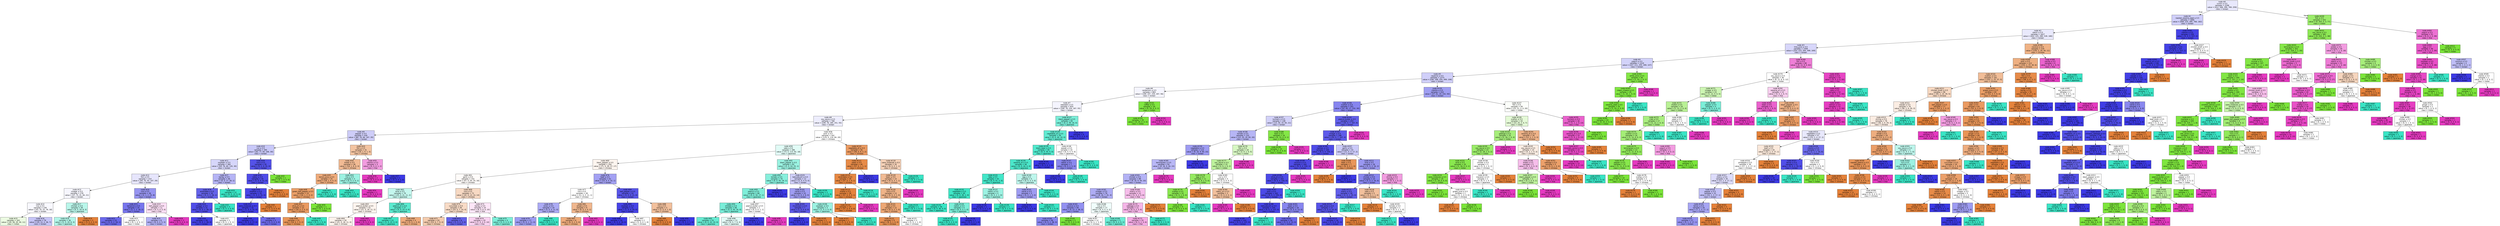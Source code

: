 digraph Tree {
node [shape=box, style="filled", color="black", fontname="helvetica"] ;
edge [fontname="helvetica"] ;
0 [label=<node &#35;0<br/>cumin &le; 0.5<br/>samples = 2298<br/>value = [412, 568, 290, 769, 259]<br/>class = korean>, fillcolor="#e8e8fc"] ;
1 [label=<node &#35;1<br/>roasted_sesame_seed &le; 0.5<br/>samples = 1866<br/>value = [408, 225, 285, 766, 182]<br/>class = korean>, fillcolor="#cfcef9"] ;
0 -> 1 [labeldistance=2.5, labelangle=45, headlabel="True"] ;
2 [label=<node &#35;2<br/>starch &le; 0.5<br/>samples = 1627<br/>value = [403, 225, 280, 539, 180]<br/>class = korean>, fillcolor="#e9e9fc"] ;
1 -> 2 ;
3 [label=<node &#35;3<br/>lime_juice &le; 0.5<br/>samples = 1408<br/>value = [253, 223, 264, 499, 169]<br/>class = korean>, fillcolor="#d7d6fa"] ;
2 -> 3 ;
4 [label=<node &#35;4<br/>yogurt &le; 0.5<br/>samples = 1319<br/>value = [247, 211, 255, 499, 107]<br/>class = korean>, fillcolor="#d2d2f9"] ;
3 -> 4 ;
5 [label=<node &#35;5<br/>cayenne &le; 0.5<br/>samples = 1273<br/>value = [246, 168, 254, 499, 106]<br/>class = korean>, fillcolor="#d0cff9"] ;
4 -> 5 ;
6 [label=<node &#35;6<br/>cardamom &le; 0.5<br/>samples = 863<br/>value = [199, 107, 234, 267, 56]<br/>class = korean>, fillcolor="#f5f5fe"] ;
5 -> 6 ;
7 [label=<node &#35;7<br/>seaweed &le; 0.5<br/>samples = 833<br/>value = [199, 78, 234, 267, 55]<br/>class = korean>, fillcolor="#f4f4fe"] ;
6 -> 7 ;
8 [label=<node &#35;8<br/>soy_sauce &le; 0.5<br/>samples = 768<br/>value = [199, 78, 185, 251, 55]<br/>class = korean>, fillcolor="#ededfd"] ;
7 -> 8 ;
9 [label=<node &#35;9<br/>pepper &le; 0.5<br/>samples = 426<br/>value = [80, 78, 66, 167, 35]<br/>class = korean>, fillcolor="#cecdf8"] ;
8 -> 9 ;
10 [label=<node &#35;10<br/>nut &le; 0.5<br/>samples = 395<br/>value = [62, 77, 60, 166, 30]<br/>class = korean>, fillcolor="#c8c8f8"] ;
9 -> 10 ;
11 [label=<node &#35;11<br/>soybean &le; 0.5<br/>samples = 360<br/>value = [59, 76, 60, 135, 30]<br/>class = korean>, fillcolor="#d6d6fa"] ;
10 -> 11 ;
12 [label=<node &#35;12<br/>fish &le; 0.5<br/>samples = 314<br/>value = [59, 76, 43, 107, 29]<br/>class = korean>, fillcolor="#e6e5fc"] ;
11 -> 12 ;
13 [label=<node &#35;13<br/>vinegar &le; 0.5<br/>samples = 278<br/>value = [57, 75, 41, 84, 21]<br/>class = korean>, fillcolor="#f6f6fe"] ;
12 -> 13 ;
14 [label=<node &#35;14<br/>rice &le; 0.5<br/>samples = 239<br/>value = [53, 70, 22, 76, 18]<br/>class = korean>, fillcolor="#f8f8fe"] ;
13 -> 14 ;
15 [label=<node &#35;15<br/>samples = 163<br/>value = [34, 58, 20, 40, 11]<br/>class = indian>, fillcolor="#ecfbe2"] ;
14 -> 15 ;
16 [label=<node &#35;16<br/>samples = 76<br/>value = [19, 12, 2, 36, 7]<br/>class = korean>, fillcolor="#c5c4f7"] ;
14 -> 16 ;
17 [label=<node &#35;17<br/>chicken &le; 0.5<br/>samples = 39<br/>value = [4, 5, 19, 8, 3]<br/>class = japanese>, fillcolor="#b9f6ea"] ;
13 -> 17 ;
18 [label=<node &#35;18<br/>samples = 36<br/>value = [1, 5, 19, 8, 3]<br/>class = japanese>, fillcolor="#b1f5e8"] ;
17 -> 18 ;
19 [label=<node &#35;19<br/>samples = 3<br/>value = [3, 0, 0, 0, 0]<br/>class = chinese>, fillcolor="#e58139"] ;
17 -> 19 ;
20 [label=<node &#35;20<br/>rice &le; 0.5<br/>samples = 36<br/>value = [2, 1, 2, 23, 8]<br/>class = korean>, fillcolor="#9795f1"] ;
12 -> 20 ;
21 [label=<node &#35;21<br/>tamarind &le; 0.5<br/>samples = 25<br/>value = [2, 1, 2, 18, 2]<br/>class = korean>, fillcolor="#7775ed"] ;
20 -> 21 ;
22 [label=<node &#35;22<br/>samples = 23<br/>value = [2, 0, 2, 18, 1]<br/>class = korean>, fillcolor="#6a68eb"] ;
21 -> 22 ;
23 [label=<node &#35;23<br/>samples = 2<br/>value = [0, 1, 0, 0, 1]<br/>class = indian>, fillcolor="#ffffff"] ;
21 -> 23 ;
24 [label=<node &#35;24<br/>bell_pepper &le; 0.5<br/>samples = 11<br/>value = [0, 0, 0, 5, 6]<br/>class = thai>, fillcolor="#fbdef4"] ;
20 -> 24 ;
25 [label=<node &#35;25<br/>samples = 8<br/>value = [0, 0, 0, 5, 3]<br/>class = korean>, fillcolor="#b1b0f5"] ;
24 -> 25 ;
26 [label=<node &#35;26<br/>samples = 3<br/>value = [0, 0, 0, 0, 3]<br/>class = thai>, fillcolor="#e539c0"] ;
24 -> 26 ;
27 [label=<node &#35;27<br/>barley &le; 0.5<br/>samples = 46<br/>value = [0, 0, 17, 28, 1]<br/>class = korean>, fillcolor="#b5b4f5"] ;
11 -> 27 ;
28 [label=<node &#35;28<br/>enokidake &le; 0.5<br/>samples = 34<br/>value = [0, 0, 5, 28, 1]<br/>class = korean>, fillcolor="#6462ea"] ;
27 -> 28 ;
29 [label=<node &#35;29<br/>vinegar &le; 0.5<br/>samples = 31<br/>value = [0, 0, 2, 28, 1]<br/>class = korean>, fillcolor="#504de8"] ;
28 -> 29 ;
30 [label=<node &#35;30<br/>samples = 29<br/>value = [0, 0, 1, 28, 0]<br/>class = korean>, fillcolor="#4340e6"] ;
29 -> 30 ;
31 [label=<node &#35;31<br/>samples = 2<br/>value = [0, 0, 1, 0, 1]<br/>class = japanese>, fillcolor="#ffffff"] ;
29 -> 31 ;
32 [label=<node &#35;32<br/>samples = 3<br/>value = [0, 0, 3, 0, 0]<br/>class = japanese>, fillcolor="#39e5c5"] ;
28 -> 32 ;
33 [label=<node &#35;33<br/>samples = 12<br/>value = [0, 0, 12, 0, 0]<br/>class = japanese>, fillcolor="#39e5c5"] ;
27 -> 33 ;
34 [label=<node &#35;34<br/>rose &le; 0.5<br/>samples = 35<br/>value = [3, 1, 0, 31, 0]<br/>class = korean>, fillcolor="#5452e8"] ;
10 -> 34 ;
35 [label=<node &#35;35<br/>celery &le; 0.5<br/>samples = 34<br/>value = [3, 0, 0, 31, 0]<br/>class = korean>, fillcolor="#4f4ce8"] ;
34 -> 35 ;
36 [label=<node &#35;36<br/>shellfish &le; 0.5<br/>samples = 33<br/>value = [2, 0, 0, 31, 0]<br/>class = korean>, fillcolor="#4946e7"] ;
35 -> 36 ;
37 [label=<node &#35;37<br/>cane_molasses &le; 0.5<br/>samples = 32<br/>value = [1, 0, 0, 31, 0]<br/>class = korean>, fillcolor="#423fe6"] ;
36 -> 37 ;
38 [label=<node &#35;38<br/>samples = 27<br/>value = [0, 0, 0, 27, 0]<br/>class = korean>, fillcolor="#3c39e5"] ;
37 -> 38 ;
39 [label=<node &#35;39<br/>samples = 5<br/>value = [1, 0, 0, 4, 0]<br/>class = korean>, fillcolor="#6d6aec"] ;
37 -> 39 ;
40 [label=<node &#35;40<br/>samples = 1<br/>value = [1, 0, 0, 0, 0]<br/>class = chinese>, fillcolor="#e58139"] ;
36 -> 40 ;
41 [label=<node &#35;41<br/>samples = 1<br/>value = [1, 0, 0, 0, 0]<br/>class = chinese>, fillcolor="#e58139"] ;
35 -> 41 ;
42 [label=<node &#35;42<br/>samples = 1<br/>value = [0, 1, 0, 0, 0]<br/>class = indian>, fillcolor="#7be539"] ;
34 -> 42 ;
43 [label=<node &#35;43<br/>fish &le; 0.5<br/>samples = 31<br/>value = [18, 1, 6, 1, 5]<br/>class = chinese>, fillcolor="#f3c3a0"] ;
9 -> 43 ;
44 [label=<node &#35;44<br/>bread &le; 0.5<br/>samples = 28<br/>value = [18, 1, 6, 0, 3]<br/>class = chinese>, fillcolor="#f1ba93"] ;
43 -> 44 ;
45 [label=<node &#35;45<br/>lemon_juice &le; 0.5<br/>samples = 25<br/>value = [18, 1, 4, 0, 2]<br/>class = chinese>, fillcolor="#eeab7b"] ;
44 -> 45 ;
46 [label=<node &#35;46<br/>green_bell_pepper &le; 0.5<br/>samples = 23<br/>value = [18, 1, 2, 0, 2]<br/>class = chinese>, fillcolor="#eb9f68"] ;
45 -> 46 ;
47 [label=<node &#35;47<br/>olive_oil &le; 0.5<br/>samples = 22<br/>value = [18, 0, 2, 0, 2]<br/>class = chinese>, fillcolor="#ea9a61"] ;
46 -> 47 ;
48 [label=<node &#35;48<br/>samples = 21<br/>value = [18, 0, 1, 0, 2]<br/>class = chinese>, fillcolor="#e99558"] ;
47 -> 48 ;
49 [label=<node &#35;49<br/>samples = 1<br/>value = [0, 0, 1, 0, 0]<br/>class = japanese>, fillcolor="#39e5c5"] ;
47 -> 49 ;
50 [label=<node &#35;50<br/>samples = 1<br/>value = [0, 1, 0, 0, 0]<br/>class = indian>, fillcolor="#7be539"] ;
46 -> 50 ;
51 [label=<node &#35;51<br/>samples = 2<br/>value = [0, 0, 2, 0, 0]<br/>class = japanese>, fillcolor="#39e5c5"] ;
45 -> 51 ;
52 [label=<node &#35;52<br/>rice &le; 0.5<br/>samples = 3<br/>value = [0, 0, 2, 0, 1]<br/>class = japanese>, fillcolor="#9cf2e2"] ;
44 -> 52 ;
53 [label=<node &#35;53<br/>samples = 2<br/>value = [0, 0, 2, 0, 0]<br/>class = japanese>, fillcolor="#39e5c5"] ;
52 -> 53 ;
54 [label=<node &#35;54<br/>samples = 1<br/>value = [0, 0, 0, 0, 1]<br/>class = thai>, fillcolor="#e539c0"] ;
52 -> 54 ;
55 [label=<node &#35;55<br/>cilantro &le; 0.5<br/>samples = 3<br/>value = [0, 0, 0, 1, 2]<br/>class = thai>, fillcolor="#f29ce0"] ;
43 -> 55 ;
56 [label=<node &#35;56<br/>samples = 2<br/>value = [0, 0, 0, 0, 2]<br/>class = thai>, fillcolor="#e539c0"] ;
55 -> 56 ;
57 [label=<node &#35;57<br/>samples = 1<br/>value = [0, 0, 0, 1, 0]<br/>class = korean>, fillcolor="#3c39e5"] ;
55 -> 57 ;
58 [label=<node &#35;58<br/>pork &le; 0.5<br/>samples = 342<br/>value = [119, 0, 119, 84, 20]<br/>class = chinese>, fillcolor="#ffffff"] ;
8 -> 58 ;
59 [label=<node &#35;59<br/>sake &le; 0.5<br/>samples = 286<br/>value = [73, 0, 113, 82, 18]<br/>class = japanese>, fillcolor="#e1fbf6"] ;
58 -> 59 ;
60 [label=<node &#35;60<br/>black_pepper &le; 0.5<br/>samples = 204<br/>value = [71, 0, 59, 57, 17]<br/>class = chinese>, fillcolor="#fdf5ef"] ;
59 -> 60 ;
61 [label=<node &#35;61<br/>garlic &le; 0.5<br/>samples = 152<br/>value = [57, 0, 54, 25, 16]<br/>class = chinese>, fillcolor="#fefbf9"] ;
60 -> 61 ;
62 [label=<node &#35;62<br/>wine &le; 0.5<br/>samples = 79<br/>value = [25, 0, 41, 11, 2]<br/>class = japanese>, fillcolor="#c4f7ee"] ;
61 -> 62 ;
63 [label=<node &#35;63<br/>peanut_butter &le; 0.5<br/>samples = 52<br/>value = [21, 0, 18, 11, 2]<br/>class = chinese>, fillcolor="#fdf4ee"] ;
62 -> 63 ;
64 [label=<node &#35;64<br/>samples = 50<br/>value = [21, 0, 18, 11, 0]<br/>class = chinese>, fillcolor="#fdf3ec"] ;
63 -> 64 ;
65 [label=<node &#35;65<br/>samples = 2<br/>value = [0, 0, 0, 0, 2]<br/>class = thai>, fillcolor="#e539c0"] ;
63 -> 65 ;
66 [label=<node &#35;66<br/>peanut_oil &le; 0.5<br/>samples = 27<br/>value = [4, 0, 23, 0, 0]<br/>class = japanese>, fillcolor="#5beacf"] ;
62 -> 66 ;
67 [label=<node &#35;67<br/>samples = 23<br/>value = [1, 0, 22, 0, 0]<br/>class = japanese>, fillcolor="#42e6c8"] ;
66 -> 67 ;
68 [label=<node &#35;68<br/>samples = 4<br/>value = [3, 0, 1, 0, 0]<br/>class = chinese>, fillcolor="#eeab7b"] ;
66 -> 68 ;
69 [label=<node &#35;69<br/>rice &le; 0.5<br/>samples = 73<br/>value = [32, 0, 13, 14, 14]<br/>class = chinese>, fillcolor="#f7d9c3"] ;
61 -> 69 ;
70 [label=<node &#35;70<br/>cucumber &le; 0.5<br/>samples = 49<br/>value = [24, 0, 7, 14, 4]<br/>class = chinese>, fillcolor="#f8dbc6"] ;
69 -> 70 ;
71 [label=<node &#35;71<br/>samples = 43<br/>value = [23, 0, 7, 9, 4]<br/>class = chinese>, fillcolor="#f4cbad"] ;
70 -> 71 ;
72 [label=<node &#35;72<br/>samples = 6<br/>value = [1, 0, 0, 5, 0]<br/>class = korean>, fillcolor="#6361ea"] ;
70 -> 72 ;
73 [label=<node &#35;73<br/>barley &le; 0.5<br/>samples = 24<br/>value = [8, 0, 6, 0, 10]<br/>class = thai>, fillcolor="#fce6f7"] ;
69 -> 73 ;
74 [label=<node &#35;74<br/>samples = 20<br/>value = [7, 0, 3, 0, 10]<br/>class = thai>, fillcolor="#f9d1f0"] ;
73 -> 74 ;
75 [label=<node &#35;75<br/>samples = 4<br/>value = [1, 0, 3, 0, 0]<br/>class = japanese>, fillcolor="#7beed8"] ;
73 -> 75 ;
76 [label=<node &#35;76<br/>beef &le; 0.5<br/>samples = 52<br/>value = [14, 0, 5, 32, 1]<br/>class = korean>, fillcolor="#a3a1f3"] ;
60 -> 76 ;
77 [label=<node &#35;77<br/>rice &le; 0.5<br/>samples = 28<br/>value = [11, 0, 5, 11, 1]<br/>class = chinese>, fillcolor="#ffffff"] ;
76 -> 77 ;
78 [label=<node &#35;78<br/>onion &le; 0.5<br/>samples = 19<br/>value = [5, 0, 3, 11, 0]<br/>class = korean>, fillcolor="#abaaf4"] ;
77 -> 78 ;
79 [label=<node &#35;79<br/>samples = 17<br/>value = [5, 0, 1, 11, 0]<br/>class = korean>, fillcolor="#9d9cf2"] ;
78 -> 79 ;
80 [label=<node &#35;80<br/>samples = 2<br/>value = [0, 0, 2, 0, 0]<br/>class = japanese>, fillcolor="#39e5c5"] ;
78 -> 80 ;
81 [label=<node &#35;81<br/>wheat &le; 0.5<br/>samples = 9<br/>value = [6, 0, 2, 0, 1]<br/>class = chinese>, fillcolor="#f0b78e"] ;
77 -> 81 ;
82 [label=<node &#35;82<br/>samples = 8<br/>value = [6, 0, 2, 0, 0]<br/>class = chinese>, fillcolor="#eeab7b"] ;
81 -> 82 ;
83 [label=<node &#35;83<br/>samples = 1<br/>value = [0, 0, 0, 0, 1]<br/>class = thai>, fillcolor="#e539c0"] ;
81 -> 83 ;
84 [label=<node &#35;84<br/>bell_pepper &le; 0.5<br/>samples = 24<br/>value = [3, 0, 0, 21, 0]<br/>class = korean>, fillcolor="#5855e9"] ;
76 -> 84 ;
85 [label=<node &#35;85<br/>soybean &le; 0.5<br/>samples = 21<br/>value = [1, 0, 0, 20, 0]<br/>class = korean>, fillcolor="#4643e6"] ;
84 -> 85 ;
86 [label=<node &#35;86<br/>samples = 19<br/>value = [0, 0, 0, 19, 0]<br/>class = korean>, fillcolor="#3c39e5"] ;
85 -> 86 ;
87 [label=<node &#35;87<br/>samples = 2<br/>value = [1, 0, 0, 1, 0]<br/>class = chinese>, fillcolor="#ffffff"] ;
85 -> 87 ;
88 [label=<node &#35;88<br/>rice &le; 0.5<br/>samples = 3<br/>value = [2, 0, 0, 1, 0]<br/>class = chinese>, fillcolor="#f2c09c"] ;
84 -> 88 ;
89 [label=<node &#35;89<br/>samples = 2<br/>value = [2, 0, 0, 0, 0]<br/>class = chinese>, fillcolor="#e58139"] ;
88 -> 89 ;
90 [label=<node &#35;90<br/>samples = 1<br/>value = [0, 0, 0, 1, 0]<br/>class = korean>, fillcolor="#3c39e5"] ;
88 -> 90 ;
91 [label=<node &#35;91<br/>black_pepper &le; 0.5<br/>samples = 82<br/>value = [2, 0, 54, 25, 1]<br/>class = japanese>, fillcolor="#9af2e1"] ;
59 -> 91 ;
92 [label=<node &#35;92<br/>tomato &le; 0.5<br/>samples = 70<br/>value = [0, 0, 50, 19, 1]<br/>class = japanese>, fillcolor="#87efdc"] ;
91 -> 92 ;
93 [label=<node &#35;93<br/>peanut &le; 0.5<br/>samples = 68<br/>value = [0, 0, 50, 17, 1]<br/>class = japanese>, fillcolor="#7feed9"] ;
92 -> 93 ;
94 [label=<node &#35;94<br/>shiitake &le; 0.5<br/>samples = 66<br/>value = [0, 0, 50, 16, 0]<br/>class = japanese>, fillcolor="#78edd8"] ;
93 -> 94 ;
95 [label=<node &#35;95<br/>samples = 53<br/>value = [0, 0, 43, 10, 0]<br/>class = japanese>, fillcolor="#67ebd2"] ;
94 -> 95 ;
96 [label=<node &#35;96<br/>samples = 13<br/>value = [0, 0, 7, 6, 0]<br/>class = japanese>, fillcolor="#e3fbf7"] ;
94 -> 96 ;
97 [label=<node &#35;97<br/>peanut_butter &le; 0.5<br/>samples = 2<br/>value = [0, 0, 0, 1, 1]<br/>class = korean>, fillcolor="#ffffff"] ;
93 -> 97 ;
98 [label=<node &#35;98<br/>samples = 1<br/>value = [0, 0, 0, 1, 0]<br/>class = korean>, fillcolor="#3c39e5"] ;
97 -> 98 ;
99 [label=<node &#35;99<br/>samples = 1<br/>value = [0, 0, 0, 0, 1]<br/>class = thai>, fillcolor="#e539c0"] ;
97 -> 99 ;
100 [label=<node &#35;100<br/>samples = 2<br/>value = [0, 0, 0, 2, 0]<br/>class = korean>, fillcolor="#3c39e5"] ;
92 -> 100 ;
101 [label=<node &#35;101<br/>katsuobushi &le; 0.5<br/>samples = 12<br/>value = [2, 0, 4, 6, 0]<br/>class = korean>, fillcolor="#cecef8"] ;
91 -> 101 ;
102 [label=<node &#35;102<br/>carrot &le; 0.5<br/>samples = 10<br/>value = [2, 0, 2, 6, 0]<br/>class = korean>, fillcolor="#9e9cf2"] ;
101 -> 102 ;
103 [label=<node &#35;103<br/>mushroom &le; 0.5<br/>samples = 7<br/>value = [1, 0, 0, 6, 0]<br/>class = korean>, fillcolor="#5d5ae9"] ;
102 -> 103 ;
104 [label=<node &#35;104<br/>samples = 6<br/>value = [0, 0, 0, 6, 0]<br/>class = korean>, fillcolor="#3c39e5"] ;
103 -> 104 ;
105 [label=<node &#35;105<br/>samples = 1<br/>value = [1, 0, 0, 0, 0]<br/>class = chinese>, fillcolor="#e58139"] ;
103 -> 105 ;
106 [label=<node &#35;106<br/>soybean &le; 0.5<br/>samples = 3<br/>value = [1, 0, 2, 0, 0]<br/>class = japanese>, fillcolor="#9cf2e2"] ;
102 -> 106 ;
107 [label=<node &#35;107<br/>samples = 1<br/>value = [1, 0, 0, 0, 0]<br/>class = chinese>, fillcolor="#e58139"] ;
106 -> 107 ;
108 [label=<node &#35;108<br/>samples = 2<br/>value = [0, 0, 2, 0, 0]<br/>class = japanese>, fillcolor="#39e5c5"] ;
106 -> 108 ;
109 [label=<node &#35;109<br/>samples = 2<br/>value = [0, 0, 2, 0, 0]<br/>class = japanese>, fillcolor="#39e5c5"] ;
101 -> 109 ;
110 [label=<node &#35;110<br/>vegetable_oil &le; 0.5<br/>samples = 56<br/>value = [46, 0, 6, 2, 2]<br/>class = chinese>, fillcolor="#ea9a61"] ;
58 -> 110 ;
111 [label=<node &#35;111<br/>yeast &le; 0.5<br/>samples = 40<br/>value = [37, 0, 1, 1, 1]<br/>class = chinese>, fillcolor="#e78b48"] ;
110 -> 111 ;
112 [label=<node &#35;112<br/>enokidake &le; 0.5<br/>samples = 39<br/>value = [37, 0, 1, 0, 1]<br/>class = chinese>, fillcolor="#e68843"] ;
111 -> 112 ;
113 [label=<node &#35;113<br/>shallot &le; 0.5<br/>samples = 38<br/>value = [37, 0, 0, 0, 1]<br/>class = chinese>, fillcolor="#e6843e"] ;
112 -> 113 ;
114 [label=<node &#35;114<br/>samples = 37<br/>value = [37, 0, 0, 0, 0]<br/>class = chinese>, fillcolor="#e58139"] ;
113 -> 114 ;
115 [label=<node &#35;115<br/>samples = 1<br/>value = [0, 0, 0, 0, 1]<br/>class = thai>, fillcolor="#e539c0"] ;
113 -> 115 ;
116 [label=<node &#35;116<br/>samples = 1<br/>value = [0, 0, 1, 0, 0]<br/>class = japanese>, fillcolor="#39e5c5"] ;
112 -> 116 ;
117 [label=<node &#35;117<br/>samples = 1<br/>value = [0, 0, 0, 1, 0]<br/>class = korean>, fillcolor="#3c39e5"] ;
111 -> 117 ;
118 [label=<node &#35;118<br/>cane_molasses &le; 0.5<br/>samples = 16<br/>value = [9, 0, 5, 1, 1]<br/>class = chinese>, fillcolor="#f6d1b7"] ;
110 -> 118 ;
119 [label=<node &#35;119<br/>bean &le; 0.5<br/>samples = 14<br/>value = [9, 0, 3, 1, 1]<br/>class = chinese>, fillcolor="#f1ba93"] ;
118 -> 119 ;
120 [label=<node &#35;120<br/>nira &le; 0.5<br/>samples = 13<br/>value = [9, 0, 3, 1, 0]<br/>class = chinese>, fillcolor="#efb388"] ;
119 -> 120 ;
121 [label=<node &#35;121<br/>sake &le; 0.5<br/>samples = 12<br/>value = [9, 0, 2, 1, 0]<br/>class = chinese>, fillcolor="#eda774"] ;
120 -> 121 ;
122 [label=<node &#35;122<br/>samples = 9<br/>value = [8, 0, 1, 0, 0]<br/>class = chinese>, fillcolor="#e89152"] ;
121 -> 122 ;
123 [label=<node &#35;123<br/>samples = 3<br/>value = [1, 0, 1, 1, 0]<br/>class = chinese>, fillcolor="#ffffff"] ;
121 -> 123 ;
124 [label=<node &#35;124<br/>samples = 1<br/>value = [0, 0, 1, 0, 0]<br/>class = japanese>, fillcolor="#39e5c5"] ;
120 -> 124 ;
125 [label=<node &#35;125<br/>samples = 1<br/>value = [0, 0, 0, 0, 1]<br/>class = thai>, fillcolor="#e539c0"] ;
119 -> 125 ;
126 [label=<node &#35;126<br/>samples = 2<br/>value = [0, 0, 2, 0, 0]<br/>class = japanese>, fillcolor="#39e5c5"] ;
118 -> 126 ;
127 [label=<node &#35;127<br/>black_pepper &le; 0.5<br/>samples = 65<br/>value = [0, 0, 49, 16, 0]<br/>class = japanese>, fillcolor="#7aedd8"] ;
7 -> 127 ;
128 [label=<node &#35;128<br/>vegetable_oil &le; 0.5<br/>samples = 59<br/>value = [0, 0, 49, 10, 0]<br/>class = japanese>, fillcolor="#61ead1"] ;
127 -> 128 ;
129 [label=<node &#35;129<br/>black_bean &le; 0.5<br/>samples = 49<br/>value = [0, 0, 44, 5, 0]<br/>class = japanese>, fillcolor="#50e8cc"] ;
128 -> 129 ;
130 [label=<node &#35;130<br/>sesame_oil &le; 0.5<br/>samples = 48<br/>value = [0, 0, 44, 4, 0]<br/>class = japanese>, fillcolor="#4be7ca"] ;
129 -> 130 ;
131 [label=<node &#35;131<br/>kelp &le; 0.5<br/>samples = 43<br/>value = [0, 0, 41, 2, 0]<br/>class = japanese>, fillcolor="#43e6c8"] ;
130 -> 131 ;
132 [label=<node &#35;132<br/>vegetable &le; 0.5<br/>samples = 40<br/>value = [0, 0, 39, 1, 0]<br/>class = japanese>, fillcolor="#3ee6c6"] ;
131 -> 132 ;
133 [label=<node &#35;133<br/>samples = 36<br/>value = [0, 0, 36, 0, 0]<br/>class = japanese>, fillcolor="#39e5c5"] ;
132 -> 133 ;
134 [label=<node &#35;134<br/>radish &le; 0.5<br/>samples = 4<br/>value = [0, 0, 3, 1, 0]<br/>class = japanese>, fillcolor="#7beed8"] ;
132 -> 134 ;
135 [label=<node &#35;135<br/>samples = 3<br/>value = [0, 0, 3, 0, 0]<br/>class = japanese>, fillcolor="#39e5c5"] ;
134 -> 135 ;
136 [label=<node &#35;136<br/>samples = 1<br/>value = [0, 0, 0, 1, 0]<br/>class = korean>, fillcolor="#3c39e5"] ;
134 -> 136 ;
137 [label=<node &#35;137<br/>radish &le; 0.5<br/>samples = 3<br/>value = [0, 0, 2, 1, 0]<br/>class = japanese>, fillcolor="#9cf2e2"] ;
131 -> 137 ;
138 [label=<node &#35;138<br/>samples = 1<br/>value = [0, 0, 0, 1, 0]<br/>class = korean>, fillcolor="#3c39e5"] ;
137 -> 138 ;
139 [label=<node &#35;139<br/>samples = 2<br/>value = [0, 0, 2, 0, 0]<br/>class = japanese>, fillcolor="#39e5c5"] ;
137 -> 139 ;
140 [label=<node &#35;140<br/>egg &le; 0.5<br/>samples = 5<br/>value = [0, 0, 3, 2, 0]<br/>class = japanese>, fillcolor="#bdf6ec"] ;
130 -> 140 ;
141 [label=<node &#35;141<br/>carrot &le; 0.5<br/>samples = 3<br/>value = [0, 0, 1, 2, 0]<br/>class = korean>, fillcolor="#9e9cf2"] ;
140 -> 141 ;
142 [label=<node &#35;142<br/>samples = 2<br/>value = [0, 0, 0, 2, 0]<br/>class = korean>, fillcolor="#3c39e5"] ;
141 -> 142 ;
143 [label=<node &#35;143<br/>samples = 1<br/>value = [0, 0, 1, 0, 0]<br/>class = japanese>, fillcolor="#39e5c5"] ;
141 -> 143 ;
144 [label=<node &#35;144<br/>samples = 2<br/>value = [0, 0, 2, 0, 0]<br/>class = japanese>, fillcolor="#39e5c5"] ;
140 -> 144 ;
145 [label=<node &#35;145<br/>samples = 1<br/>value = [0, 0, 0, 1, 0]<br/>class = korean>, fillcolor="#3c39e5"] ;
129 -> 145 ;
146 [label=<node &#35;146<br/>wasabi &le; 0.5<br/>samples = 10<br/>value = [0, 0, 5, 5, 0]<br/>class = japanese>, fillcolor="#ffffff"] ;
128 -> 146 ;
147 [label=<node &#35;147<br/>radish &le; 0.5<br/>samples = 7<br/>value = [0, 0, 2, 5, 0]<br/>class = korean>, fillcolor="#8a88ef"] ;
146 -> 147 ;
148 [label=<node &#35;148<br/>samples = 5<br/>value = [0, 0, 0, 5, 0]<br/>class = korean>, fillcolor="#3c39e5"] ;
147 -> 148 ;
149 [label=<node &#35;149<br/>samples = 2<br/>value = [0, 0, 2, 0, 0]<br/>class = japanese>, fillcolor="#39e5c5"] ;
147 -> 149 ;
150 [label=<node &#35;150<br/>samples = 3<br/>value = [0, 0, 3, 0, 0]<br/>class = japanese>, fillcolor="#39e5c5"] ;
146 -> 150 ;
151 [label=<node &#35;151<br/>samples = 6<br/>value = [0, 0, 0, 6, 0]<br/>class = korean>, fillcolor="#3c39e5"] ;
127 -> 151 ;
152 [label=<node &#35;152<br/>coffee &le; 0.5<br/>samples = 30<br/>value = [0, 29, 0, 0, 1]<br/>class = indian>, fillcolor="#80e640"] ;
6 -> 152 ;
153 [label=<node &#35;153<br/>samples = 29<br/>value = [0, 29, 0, 0, 0]<br/>class = indian>, fillcolor="#7be539"] ;
152 -> 153 ;
154 [label=<node &#35;154<br/>samples = 1<br/>value = [0, 0, 0, 0, 1]<br/>class = thai>, fillcolor="#e539c0"] ;
152 -> 154 ;
155 [label=<node &#35;155<br/>cilantro &le; 0.5<br/>samples = 410<br/>value = [47, 61, 20, 232, 50]<br/>class = korean>, fillcolor="#9f9ef2"] ;
5 -> 155 ;
156 [label=<node &#35;156<br/>scallion &le; 0.5<br/>samples = 351<br/>value = [32, 40, 17, 232, 30]<br/>class = korean>, fillcolor="#8785ef"] ;
155 -> 156 ;
157 [label=<node &#35;157<br/>turmeric &le; 0.5<br/>samples = 148<br/>value = [12, 40, 10, 65, 21]<br/>class = korean>, fillcolor="#d2d1f9"] ;
156 -> 157 ;
158 [label=<node &#35;158<br/>tomato &le; 0.5<br/>samples = 132<br/>value = [12, 25, 10, 65, 20]<br/>class = korean>, fillcolor="#b6b5f5"] ;
157 -> 158 ;
159 [label=<node &#35;159<br/>vegetable &le; 0.5<br/>samples = 114<br/>value = [9, 16, 9, 65, 15]<br/>class = korean>, fillcolor="#9e9cf2"] ;
158 -> 159 ;
160 [label=<node &#35;160<br/>lemongrass &le; 0.5<br/>samples = 93<br/>value = [9, 16, 9, 44, 15]<br/>class = korean>, fillcolor="#b8b7f6"] ;
159 -> 160 ;
161 [label=<node &#35;161<br/>chicken &le; 0.5<br/>samples = 88<br/>value = [9, 16, 9, 44, 10]<br/>class = korean>, fillcolor="#b3b2f5"] ;
160 -> 161 ;
162 [label=<node &#35;162<br/>vinegar &le; 0.5<br/>samples = 76<br/>value = [8, 16, 7, 41, 4]<br/>class = korean>, fillcolor="#aeacf4"] ;
161 -> 162 ;
163 [label=<node &#35;163<br/>coconut &le; 0.5<br/>samples = 59<br/>value = [4, 12, 2, 38, 3]<br/>class = korean>, fillcolor="#9391f1"] ;
162 -> 163 ;
164 [label=<node &#35;164<br/>samples = 56<br/>value = [4, 9, 2, 38, 3]<br/>class = korean>, fillcolor="#8785ef"] ;
163 -> 164 ;
165 [label=<node &#35;165<br/>samples = 3<br/>value = [0, 3, 0, 0, 0]<br/>class = indian>, fillcolor="#7be539"] ;
163 -> 165 ;
166 [label=<node &#35;166<br/>rice &le; 0.5<br/>samples = 17<br/>value = [4, 4, 5, 3, 1]<br/>class = japanese>, fillcolor="#f0fdfb"] ;
162 -> 166 ;
167 [label=<node &#35;167<br/>samples = 12<br/>value = [4, 4, 1, 3, 0]<br/>class = chinese>, fillcolor="#ffffff"] ;
166 -> 167 ;
168 [label=<node &#35;168<br/>samples = 5<br/>value = [0, 0, 4, 0, 1]<br/>class = japanese>, fillcolor="#6aecd4"] ;
166 -> 168 ;
169 [label=<node &#35;169<br/>sherry &le; 0.5<br/>samples = 12<br/>value = [1, 0, 2, 3, 6]<br/>class = thai>, fillcolor="#f6bdea"] ;
161 -> 169 ;
170 [label=<node &#35;170<br/>cabbage &le; 0.5<br/>samples = 11<br/>value = [0, 0, 2, 3, 6]<br/>class = thai>, fillcolor="#f5b5e7"] ;
169 -> 170 ;
171 [label=<node &#35;171<br/>samples = 10<br/>value = [0, 0, 1, 3, 6]<br/>class = thai>, fillcolor="#f4aae4"] ;
170 -> 171 ;
172 [label=<node &#35;172<br/>samples = 1<br/>value = [0, 0, 1, 0, 0]<br/>class = japanese>, fillcolor="#39e5c5"] ;
170 -> 172 ;
173 [label=<node &#35;173<br/>samples = 1<br/>value = [1, 0, 0, 0, 0]<br/>class = chinese>, fillcolor="#e58139"] ;
169 -> 173 ;
174 [label=<node &#35;174<br/>samples = 5<br/>value = [0, 0, 0, 0, 5]<br/>class = thai>, fillcolor="#e539c0"] ;
160 -> 174 ;
175 [label=<node &#35;175<br/>samples = 21<br/>value = [0, 0, 0, 21, 0]<br/>class = korean>, fillcolor="#3c39e5"] ;
159 -> 175 ;
176 [label=<node &#35;176<br/>fish &le; 0.5<br/>samples = 18<br/>value = [3, 9, 1, 0, 5]<br/>class = indian>, fillcolor="#d6f7c2"] ;
158 -> 176 ;
177 [label=<node &#35;177<br/>soy_sauce &le; 0.5<br/>samples = 15<br/>value = [3, 9, 1, 0, 2]<br/>class = indian>, fillcolor="#bdf29c"] ;
176 -> 177 ;
178 [label=<node &#35;178<br/>egg &le; 0.5<br/>samples = 11<br/>value = [1, 9, 1, 0, 0]<br/>class = indian>, fillcolor="#95ea61"] ;
177 -> 178 ;
179 [label=<node &#35;179<br/>scallop &le; 0.5<br/>samples = 10<br/>value = [0, 9, 1, 0, 0]<br/>class = indian>, fillcolor="#8ae84f"] ;
178 -> 179 ;
180 [label=<node &#35;180<br/>samples = 9<br/>value = [0, 9, 0, 0, 0]<br/>class = indian>, fillcolor="#7be539"] ;
179 -> 180 ;
181 [label=<node &#35;181<br/>samples = 1<br/>value = [0, 0, 1, 0, 0]<br/>class = japanese>, fillcolor="#39e5c5"] ;
179 -> 181 ;
182 [label=<node &#35;182<br/>samples = 1<br/>value = [1, 0, 0, 0, 0]<br/>class = chinese>, fillcolor="#e58139"] ;
178 -> 182 ;
183 [label=<node &#35;183<br/>nut &le; 0.5<br/>samples = 4<br/>value = [2, 0, 0, 0, 2]<br/>class = chinese>, fillcolor="#ffffff"] ;
177 -> 183 ;
184 [label=<node &#35;184<br/>celery_oil &le; 0.5<br/>samples = 3<br/>value = [2, 0, 0, 0, 1]<br/>class = chinese>, fillcolor="#f2c09c"] ;
183 -> 184 ;
185 [label=<node &#35;185<br/>samples = 1<br/>value = [0, 0, 0, 0, 1]<br/>class = thai>, fillcolor="#e539c0"] ;
184 -> 185 ;
186 [label=<node &#35;186<br/>samples = 2<br/>value = [2, 0, 0, 0, 0]<br/>class = chinese>, fillcolor="#e58139"] ;
184 -> 186 ;
187 [label=<node &#35;187<br/>samples = 1<br/>value = [0, 0, 0, 0, 1]<br/>class = thai>, fillcolor="#e539c0"] ;
183 -> 187 ;
188 [label=<node &#35;188<br/>samples = 3<br/>value = [0, 0, 0, 0, 3]<br/>class = thai>, fillcolor="#e539c0"] ;
176 -> 188 ;
189 [label=<node &#35;189<br/>basil &le; 0.5<br/>samples = 16<br/>value = [0, 15, 0, 0, 1]<br/>class = indian>, fillcolor="#84e746"] ;
157 -> 189 ;
190 [label=<node &#35;190<br/>samples = 15<br/>value = [0, 15, 0, 0, 0]<br/>class = indian>, fillcolor="#7be539"] ;
189 -> 190 ;
191 [label=<node &#35;191<br/>samples = 1<br/>value = [0, 0, 0, 0, 1]<br/>class = thai>, fillcolor="#e539c0"] ;
189 -> 191 ;
192 [label=<node &#35;192<br/>peanut_butter &le; 0.5<br/>samples = 203<br/>value = [20, 0, 7, 167, 9]<br/>class = korean>, fillcolor="#6260ea"] ;
156 -> 192 ;
193 [label=<node &#35;193<br/>vinegar &le; 0.5<br/>samples = 198<br/>value = [20, 0, 7, 167, 4]<br/>class = korean>, fillcolor="#5e5bea"] ;
192 -> 193 ;
194 [label=<node &#35;194<br/>cashew &le; 0.5<br/>samples = 165<br/>value = [9, 0, 4, 150, 2]<br/>class = korean>, fillcolor="#4f4ce8"] ;
193 -> 194 ;
195 [label=<node &#35;195<br/>coconut &le; 0.5<br/>samples = 164<br/>value = [9, 0, 4, 150, 1]<br/>class = korean>, fillcolor="#4e4be7"] ;
194 -> 195 ;
196 [label=<node &#35;196<br/>olive_oil &le; 0.5<br/>samples = 163<br/>value = [9, 0, 4, 150, 0]<br/>class = korean>, fillcolor="#4c4ae7"] ;
195 -> 196 ;
197 [label=<node &#35;197<br/>pork &le; 0.5<br/>samples = 162<br/>value = [9, 0, 3, 150, 0]<br/>class = korean>, fillcolor="#4b49e7"] ;
196 -> 197 ;
198 [label=<node &#35;198<br/>katsuobushi &le; 0.5<br/>samples = 144<br/>value = [4, 0, 3, 137, 0]<br/>class = korean>, fillcolor="#4643e6"] ;
197 -> 198 ;
199 [label=<node &#35;199<br/>samples = 143<br/>value = [4, 0, 2, 137, 0]<br/>class = korean>, fillcolor="#4442e6"] ;
198 -> 199 ;
200 [label=<node &#35;200<br/>samples = 1<br/>value = [0, 0, 1, 0, 0]<br/>class = japanese>, fillcolor="#39e5c5"] ;
198 -> 200 ;
201 [label=<node &#35;201<br/>bean &le; 0.5<br/>samples = 18<br/>value = [5, 0, 0, 13, 0]<br/>class = korean>, fillcolor="#8785ef"] ;
197 -> 201 ;
202 [label=<node &#35;202<br/>samples = 16<br/>value = [3, 0, 0, 13, 0]<br/>class = korean>, fillcolor="#6967eb"] ;
201 -> 202 ;
203 [label=<node &#35;203<br/>samples = 2<br/>value = [2, 0, 0, 0, 0]<br/>class = chinese>, fillcolor="#e58139"] ;
201 -> 203 ;
204 [label=<node &#35;204<br/>samples = 1<br/>value = [0, 0, 1, 0, 0]<br/>class = japanese>, fillcolor="#39e5c5"] ;
196 -> 204 ;
205 [label=<node &#35;205<br/>samples = 1<br/>value = [0, 0, 0, 0, 1]<br/>class = thai>, fillcolor="#e539c0"] ;
195 -> 205 ;
206 [label=<node &#35;206<br/>samples = 1<br/>value = [0, 0, 0, 0, 1]<br/>class = thai>, fillcolor="#e539c0"] ;
194 -> 206 ;
207 [label=<node &#35;207<br/>garlic &le; 0.5<br/>samples = 33<br/>value = [11, 0, 3, 17, 2]<br/>class = korean>, fillcolor="#cac9f8"] ;
193 -> 207 ;
208 [label=<node &#35;208<br/>bean &le; 0.5<br/>samples = 7<br/>value = [6, 0, 0, 1, 0]<br/>class = chinese>, fillcolor="#e9965a"] ;
207 -> 208 ;
209 [label=<node &#35;209<br/>samples = 6<br/>value = [6, 0, 0, 0, 0]<br/>class = chinese>, fillcolor="#e58139"] ;
208 -> 209 ;
210 [label=<node &#35;210<br/>samples = 1<br/>value = [0, 0, 0, 1, 0]<br/>class = korean>, fillcolor="#3c39e5"] ;
208 -> 210 ;
211 [label=<node &#35;211<br/>lime &le; 0.5<br/>samples = 26<br/>value = [5, 0, 3, 16, 2]<br/>class = korean>, fillcolor="#9997f1"] ;
207 -> 211 ;
212 [label=<node &#35;212<br/>chicken &le; 0.5<br/>samples = 23<br/>value = [5, 0, 2, 16, 0]<br/>class = korean>, fillcolor="#8886ef"] ;
211 -> 212 ;
213 [label=<node &#35;213<br/>sherry &le; 0.5<br/>samples = 18<br/>value = [2, 0, 1, 15, 0]<br/>class = korean>, fillcolor="#615eea"] ;
212 -> 213 ;
214 [label=<node &#35;214<br/>star_anise &le; 0.5<br/>samples = 17<br/>value = [2, 0, 0, 15, 0]<br/>class = korean>, fillcolor="#5653e8"] ;
213 -> 214 ;
215 [label=<node &#35;215<br/>samples = 16<br/>value = [1, 0, 0, 15, 0]<br/>class = korean>, fillcolor="#4946e7"] ;
214 -> 215 ;
216 [label=<node &#35;216<br/>samples = 1<br/>value = [1, 0, 0, 0, 0]<br/>class = chinese>, fillcolor="#e58139"] ;
214 -> 216 ;
217 [label=<node &#35;217<br/>samples = 1<br/>value = [0, 0, 1, 0, 0]<br/>class = japanese>, fillcolor="#39e5c5"] ;
213 -> 217 ;
218 [label=<node &#35;218<br/>sake &le; 0.5<br/>samples = 5<br/>value = [3, 0, 1, 1, 0]<br/>class = chinese>, fillcolor="#f2c09c"] ;
212 -> 218 ;
219 [label=<node &#35;219<br/>samples = 3<br/>value = [3, 0, 0, 0, 0]<br/>class = chinese>, fillcolor="#e58139"] ;
218 -> 219 ;
220 [label=<node &#35;220<br/>tomato &le; 0.5<br/>samples = 2<br/>value = [0, 0, 1, 1, 0]<br/>class = japanese>, fillcolor="#ffffff"] ;
218 -> 220 ;
221 [label=<node &#35;221<br/>samples = 1<br/>value = [0, 0, 1, 0, 0]<br/>class = japanese>, fillcolor="#39e5c5"] ;
220 -> 221 ;
222 [label=<node &#35;222<br/>samples = 1<br/>value = [0, 0, 0, 1, 0]<br/>class = korean>, fillcolor="#3c39e5"] ;
220 -> 222 ;
223 [label=<node &#35;223<br/>shrimp &le; 0.5<br/>samples = 3<br/>value = [0, 0, 1, 0, 2]<br/>class = thai>, fillcolor="#f29ce0"] ;
211 -> 223 ;
224 [label=<node &#35;224<br/>samples = 1<br/>value = [0, 0, 1, 0, 0]<br/>class = japanese>, fillcolor="#39e5c5"] ;
223 -> 224 ;
225 [label=<node &#35;225<br/>samples = 2<br/>value = [0, 0, 0, 0, 2]<br/>class = thai>, fillcolor="#e539c0"] ;
223 -> 225 ;
226 [label=<node &#35;226<br/>samples = 5<br/>value = [0, 0, 0, 0, 5]<br/>class = thai>, fillcolor="#e539c0"] ;
192 -> 226 ;
227 [label=<node &#35;227<br/>fish &le; 0.5<br/>samples = 59<br/>value = [15, 21, 3, 0, 20]<br/>class = indian>, fillcolor="#fcfefa"] ;
155 -> 227 ;
228 [label=<node &#35;228<br/>scallion &le; 0.5<br/>samples = 43<br/>value = [14, 20, 2, 0, 7]<br/>class = indian>, fillcolor="#e4fad6"] ;
227 -> 228 ;
229 [label=<node &#35;229<br/>galanga &le; 0.5<br/>samples = 25<br/>value = [2, 18, 1, 0, 4]<br/>class = indian>, fillcolor="#a7ee7b"] ;
228 -> 229 ;
230 [label=<node &#35;230<br/>soy_sauce &le; 0.5<br/>samples = 23<br/>value = [2, 18, 1, 0, 2]<br/>class = indian>, fillcolor="#9aeb68"] ;
229 -> 230 ;
231 [label=<node &#35;231<br/>wine &le; 0.5<br/>samples = 20<br/>value = [1, 18, 0, 0, 1]<br/>class = indian>, fillcolor="#89e84e"] ;
230 -> 231 ;
232 [label=<node &#35;232<br/>cane_molasses &le; 0.5<br/>samples = 19<br/>value = [1, 18, 0, 0, 0]<br/>class = indian>, fillcolor="#82e644"] ;
231 -> 232 ;
233 [label=<node &#35;233<br/>samples = 17<br/>value = [0, 17, 0, 0, 0]<br/>class = indian>, fillcolor="#7be539"] ;
232 -> 233 ;
234 [label=<node &#35;234<br/>grape_juice &le; 0.5<br/>samples = 2<br/>value = [1, 1, 0, 0, 0]<br/>class = chinese>, fillcolor="#ffffff"] ;
232 -> 234 ;
235 [label=<node &#35;235<br/>samples = 1<br/>value = [1, 0, 0, 0, 0]<br/>class = chinese>, fillcolor="#e58139"] ;
234 -> 235 ;
236 [label=<node &#35;236<br/>samples = 1<br/>value = [0, 1, 0, 0, 0]<br/>class = indian>, fillcolor="#7be539"] ;
234 -> 236 ;
237 [label=<node &#35;237<br/>samples = 1<br/>value = [0, 0, 0, 0, 1]<br/>class = thai>, fillcolor="#e539c0"] ;
231 -> 237 ;
238 [label=<node &#35;238<br/>chicken &le; 0.5<br/>samples = 3<br/>value = [1, 0, 1, 0, 1]<br/>class = chinese>, fillcolor="#ffffff"] ;
230 -> 238 ;
239 [label=<node &#35;239<br/>macaroni &le; 0.5<br/>samples = 2<br/>value = [0, 0, 1, 0, 1]<br/>class = japanese>, fillcolor="#ffffff"] ;
238 -> 239 ;
240 [label=<node &#35;240<br/>samples = 1<br/>value = [0, 0, 1, 0, 0]<br/>class = japanese>, fillcolor="#39e5c5"] ;
239 -> 240 ;
241 [label=<node &#35;241<br/>samples = 1<br/>value = [0, 0, 0, 0, 1]<br/>class = thai>, fillcolor="#e539c0"] ;
239 -> 241 ;
242 [label=<node &#35;242<br/>samples = 1<br/>value = [1, 0, 0, 0, 0]<br/>class = chinese>, fillcolor="#e58139"] ;
238 -> 242 ;
243 [label=<node &#35;243<br/>samples = 2<br/>value = [0, 0, 0, 0, 2]<br/>class = thai>, fillcolor="#e539c0"] ;
229 -> 243 ;
244 [label=<node &#35;244<br/>sesame_oil &le; 0.5<br/>samples = 18<br/>value = [12, 2, 1, 0, 3]<br/>class = chinese>, fillcolor="#efb388"] ;
228 -> 244 ;
245 [label=<node &#35;245<br/>soy_sauce &le; 0.5<br/>samples = 10<br/>value = [4, 2, 1, 0, 3]<br/>class = chinese>, fillcolor="#fbede3"] ;
244 -> 245 ;
246 [label=<node &#35;246<br/>bread &le; 0.5<br/>samples = 5<br/>value = [0, 2, 0, 0, 3]<br/>class = thai>, fillcolor="#f6bdea"] ;
245 -> 246 ;
247 [label=<node &#35;247<br/>black_pepper &le; 0.5<br/>samples = 3<br/>value = [0, 2, 0, 0, 1]<br/>class = indian>, fillcolor="#bdf29c"] ;
246 -> 247 ;
248 [label=<node &#35;248<br/>samples = 2<br/>value = [0, 2, 0, 0, 0]<br/>class = indian>, fillcolor="#7be539"] ;
247 -> 248 ;
249 [label=<node &#35;249<br/>samples = 1<br/>value = [0, 0, 0, 0, 1]<br/>class = thai>, fillcolor="#e539c0"] ;
247 -> 249 ;
250 [label=<node &#35;250<br/>samples = 2<br/>value = [0, 0, 0, 0, 2]<br/>class = thai>, fillcolor="#e539c0"] ;
246 -> 250 ;
251 [label=<node &#35;251<br/>cabbage &le; 0.5<br/>samples = 5<br/>value = [4, 0, 1, 0, 0]<br/>class = chinese>, fillcolor="#eca06a"] ;
245 -> 251 ;
252 [label=<node &#35;252<br/>samples = 4<br/>value = [4, 0, 0, 0, 0]<br/>class = chinese>, fillcolor="#e58139"] ;
251 -> 252 ;
253 [label=<node &#35;253<br/>samples = 1<br/>value = [0, 0, 1, 0, 0]<br/>class = japanese>, fillcolor="#39e5c5"] ;
251 -> 253 ;
254 [label=<node &#35;254<br/>samples = 8<br/>value = [8, 0, 0, 0, 0]<br/>class = chinese>, fillcolor="#e58139"] ;
244 -> 254 ;
255 [label=<node &#35;255<br/>turmeric &le; 0.5<br/>samples = 16<br/>value = [1, 1, 1, 0, 13]<br/>class = thai>, fillcolor="#ea61cd"] ;
227 -> 255 ;
256 [label=<node &#35;256<br/>sesame_oil &le; 0.5<br/>samples = 15<br/>value = [1, 0, 1, 0, 13]<br/>class = thai>, fillcolor="#e955c9"] ;
255 -> 256 ;
257 [label=<node &#35;257<br/>brussels_sprout &le; 0.5<br/>samples = 14<br/>value = [0, 0, 1, 0, 13]<br/>class = thai>, fillcolor="#e748c5"] ;
256 -> 257 ;
258 [label=<node &#35;258<br/>samples = 13<br/>value = [0, 0, 0, 0, 13]<br/>class = thai>, fillcolor="#e539c0"] ;
257 -> 258 ;
259 [label=<node &#35;259<br/>samples = 1<br/>value = [0, 0, 1, 0, 0]<br/>class = japanese>, fillcolor="#39e5c5"] ;
257 -> 259 ;
260 [label=<node &#35;260<br/>samples = 1<br/>value = [1, 0, 0, 0, 0]<br/>class = chinese>, fillcolor="#e58139"] ;
256 -> 260 ;
261 [label=<node &#35;261<br/>samples = 1<br/>value = [0, 1, 0, 0, 0]<br/>class = indian>, fillcolor="#7be539"] ;
255 -> 261 ;
262 [label=<node &#35;262<br/>white_wine &le; 0.5<br/>samples = 46<br/>value = [1, 43, 1, 0, 1]<br/>class = indian>, fillcolor="#84e746"] ;
4 -> 262 ;
263 [label=<node &#35;263<br/>cream_cheese &le; 0.5<br/>samples = 45<br/>value = [1, 43, 1, 0, 0]<br/>class = indian>, fillcolor="#81e642"] ;
262 -> 263 ;
264 [label=<node &#35;264<br/>sesame_seed &le; 0.5<br/>samples = 44<br/>value = [1, 43, 0, 0, 0]<br/>class = indian>, fillcolor="#7ee63e"] ;
263 -> 264 ;
265 [label=<node &#35;265<br/>samples = 43<br/>value = [0, 43, 0, 0, 0]<br/>class = indian>, fillcolor="#7be539"] ;
264 -> 265 ;
266 [label=<node &#35;266<br/>samples = 1<br/>value = [1, 0, 0, 0, 0]<br/>class = chinese>, fillcolor="#e58139"] ;
264 -> 266 ;
267 [label=<node &#35;267<br/>samples = 1<br/>value = [0, 0, 1, 0, 0]<br/>class = japanese>, fillcolor="#39e5c5"] ;
263 -> 267 ;
268 [label=<node &#35;268<br/>samples = 1<br/>value = [0, 0, 0, 0, 1]<br/>class = thai>, fillcolor="#e539c0"] ;
262 -> 268 ;
269 [label=<node &#35;269<br/>fish &le; 0.5<br/>samples = 89<br/>value = [6, 12, 9, 0, 62]<br/>class = thai>, fillcolor="#ee7ed6"] ;
3 -> 269 ;
270 [label=<node &#35;270<br/>soy_sauce &le; 0.5<br/>samples = 36<br/>value = [6, 12, 6, 0, 12]<br/>class = indian>, fillcolor="#ffffff"] ;
269 -> 270 ;
271 [label=<node &#35;271<br/>vinegar &le; 0.5<br/>samples = 23<br/>value = [1, 12, 5, 0, 5]<br/>class = indian>, fillcolor="#ccf5b2"] ;
270 -> 271 ;
272 [label=<node &#35;272<br/>shallot &le; 0.5<br/>samples = 19<br/>value = [1, 12, 2, 0, 4]<br/>class = indian>, fillcolor="#b9f195"] ;
271 -> 272 ;
273 [label=<node &#35;273<br/>crab &le; 0.5<br/>samples = 17<br/>value = [1, 12, 1, 0, 3]<br/>class = indian>, fillcolor="#aaee80"] ;
272 -> 273 ;
274 [label=<node &#35;274<br/>scallion &le; 0.5<br/>samples = 16<br/>value = [1, 12, 0, 0, 3]<br/>class = indian>, fillcolor="#a4ed76"] ;
273 -> 274 ;
275 [label=<node &#35;275<br/>lemongrass &le; 0.5<br/>samples = 13<br/>value = [1, 11, 0, 0, 1]<br/>class = indian>, fillcolor="#91e95a"] ;
274 -> 275 ;
276 [label=<node &#35;276<br/>pepper &le; 0.5<br/>samples = 12<br/>value = [1, 11, 0, 0, 0]<br/>class = indian>, fillcolor="#87e74b"] ;
275 -> 276 ;
277 [label=<node &#35;277<br/>samples = 10<br/>value = [0, 10, 0, 0, 0]<br/>class = indian>, fillcolor="#7be539"] ;
276 -> 277 ;
278 [label=<node &#35;278<br/>scallop &le; 0.5<br/>samples = 2<br/>value = [1, 1, 0, 0, 0]<br/>class = chinese>, fillcolor="#ffffff"] ;
276 -> 278 ;
279 [label=<node &#35;279<br/>samples = 1<br/>value = [1, 0, 0, 0, 0]<br/>class = chinese>, fillcolor="#e58139"] ;
278 -> 279 ;
280 [label=<node &#35;280<br/>samples = 1<br/>value = [0, 1, 0, 0, 0]<br/>class = indian>, fillcolor="#7be539"] ;
278 -> 280 ;
281 [label=<node &#35;281<br/>samples = 1<br/>value = [0, 0, 0, 0, 1]<br/>class = thai>, fillcolor="#e539c0"] ;
275 -> 281 ;
282 [label=<node &#35;282<br/>yogurt &le; 0.5<br/>samples = 3<br/>value = [0, 1, 0, 0, 2]<br/>class = thai>, fillcolor="#f29ce0"] ;
274 -> 282 ;
283 [label=<node &#35;283<br/>samples = 2<br/>value = [0, 0, 0, 0, 2]<br/>class = thai>, fillcolor="#e539c0"] ;
282 -> 283 ;
284 [label=<node &#35;284<br/>samples = 1<br/>value = [0, 1, 0, 0, 0]<br/>class = indian>, fillcolor="#7be539"] ;
282 -> 284 ;
285 [label=<node &#35;285<br/>samples = 1<br/>value = [0, 0, 1, 0, 0]<br/>class = japanese>, fillcolor="#39e5c5"] ;
273 -> 285 ;
286 [label=<node &#35;286<br/>yeast &le; 0.5<br/>samples = 2<br/>value = [0, 0, 1, 0, 1]<br/>class = japanese>, fillcolor="#ffffff"] ;
272 -> 286 ;
287 [label=<node &#35;287<br/>samples = 1<br/>value = [0, 0, 1, 0, 0]<br/>class = japanese>, fillcolor="#39e5c5"] ;
286 -> 287 ;
288 [label=<node &#35;288<br/>samples = 1<br/>value = [0, 0, 0, 0, 1]<br/>class = thai>, fillcolor="#e539c0"] ;
286 -> 288 ;
289 [label=<node &#35;289<br/>pepper &le; 0.5<br/>samples = 4<br/>value = [0, 0, 3, 0, 1]<br/>class = japanese>, fillcolor="#7beed8"] ;
271 -> 289 ;
290 [label=<node &#35;290<br/>samples = 3<br/>value = [0, 0, 3, 0, 0]<br/>class = japanese>, fillcolor="#39e5c5"] ;
289 -> 290 ;
291 [label=<node &#35;291<br/>samples = 1<br/>value = [0, 0, 0, 0, 1]<br/>class = thai>, fillcolor="#e539c0"] ;
289 -> 291 ;
292 [label=<node &#35;292<br/>sesame_oil &le; 0.5<br/>samples = 13<br/>value = [5, 0, 1, 0, 7]<br/>class = thai>, fillcolor="#f8ceef"] ;
270 -> 292 ;
293 [label=<node &#35;293<br/>bean &le; 0.5<br/>samples = 6<br/>value = [0, 0, 1, 0, 5]<br/>class = thai>, fillcolor="#ea61cd"] ;
292 -> 293 ;
294 [label=<node &#35;294<br/>samples = 5<br/>value = [0, 0, 0, 0, 5]<br/>class = thai>, fillcolor="#e539c0"] ;
293 -> 294 ;
295 [label=<node &#35;295<br/>samples = 1<br/>value = [0, 0, 1, 0, 0]<br/>class = japanese>, fillcolor="#39e5c5"] ;
293 -> 295 ;
296 [label=<node &#35;296<br/>black_pepper &le; 0.5<br/>samples = 7<br/>value = [5, 0, 0, 0, 2]<br/>class = chinese>, fillcolor="#efb388"] ;
292 -> 296 ;
297 [label=<node &#35;297<br/>beef &le; 0.5<br/>samples = 6<br/>value = [5, 0, 0, 0, 1]<br/>class = chinese>, fillcolor="#ea9a61"] ;
296 -> 297 ;
298 [label=<node &#35;298<br/>samples = 5<br/>value = [5, 0, 0, 0, 0]<br/>class = chinese>, fillcolor="#e58139"] ;
297 -> 298 ;
299 [label=<node &#35;299<br/>samples = 1<br/>value = [0, 0, 0, 0, 1]<br/>class = thai>, fillcolor="#e539c0"] ;
297 -> 299 ;
300 [label=<node &#35;300<br/>samples = 1<br/>value = [0, 0, 0, 0, 1]<br/>class = thai>, fillcolor="#e539c0"] ;
296 -> 300 ;
301 [label=<node &#35;301<br/>bacon &le; 0.5<br/>samples = 53<br/>value = [0, 0, 3, 0, 50]<br/>class = thai>, fillcolor="#e745c4"] ;
269 -> 301 ;
302 [label=<node &#35;302<br/>sake &le; 0.5<br/>samples = 52<br/>value = [0, 0, 2, 0, 50]<br/>class = thai>, fillcolor="#e641c3"] ;
301 -> 302 ;
303 [label=<node &#35;303<br/>salmon &le; 0.5<br/>samples = 51<br/>value = [0, 0, 1, 0, 50]<br/>class = thai>, fillcolor="#e63dc1"] ;
302 -> 303 ;
304 [label=<node &#35;304<br/>samples = 50<br/>value = [0, 0, 0, 0, 50]<br/>class = thai>, fillcolor="#e539c0"] ;
303 -> 304 ;
305 [label=<node &#35;305<br/>samples = 1<br/>value = [0, 0, 1, 0, 0]<br/>class = japanese>, fillcolor="#39e5c5"] ;
303 -> 305 ;
306 [label=<node &#35;306<br/>samples = 1<br/>value = [0, 0, 1, 0, 0]<br/>class = japanese>, fillcolor="#39e5c5"] ;
302 -> 306 ;
307 [label=<node &#35;307<br/>samples = 1<br/>value = [0, 0, 1, 0, 0]<br/>class = japanese>, fillcolor="#39e5c5"] ;
301 -> 307 ;
308 [label=<node &#35;308<br/>coconut &le; 0.5<br/>samples = 219<br/>value = [150, 2, 16, 40, 11]<br/>class = chinese>, fillcolor="#efb285"] ;
2 -> 308 ;
309 [label=<node &#35;309<br/>pork &le; 0.5<br/>samples = 213<br/>value = [150, 2, 15, 40, 6]<br/>class = chinese>, fillcolor="#eeaf81"] ;
308 -> 309 ;
310 [label=<node &#35;310<br/>scallion &le; 0.5<br/>samples = 161<br/>value = [102, 2, 15, 37, 5]<br/>class = chinese>, fillcolor="#f1bd97"] ;
309 -> 310 ;
311 [label=<node &#35;311<br/>chicken_broth &le; 0.5<br/>samples = 96<br/>value = [50, 2, 10, 29, 5]<br/>class = chinese>, fillcolor="#f7d8c1"] ;
310 -> 311 ;
312 [label=<node &#35;312<br/>wasabi &le; 0.5<br/>samples = 79<br/>value = [36, 2, 9, 29, 3]<br/>class = chinese>, fillcolor="#fbede3"] ;
311 -> 312 ;
313 [label=<node &#35;313<br/>shrimp &le; 0.5<br/>samples = 76<br/>value = [36, 2, 6, 29, 3]<br/>class = chinese>, fillcolor="#fbece2"] ;
312 -> 313 ;
314 [label=<node &#35;314<br/>vegetable &le; 0.5<br/>samples = 57<br/>value = [23, 2, 4, 27, 1]<br/>class = korean>, fillcolor="#e8e8fc"] ;
313 -> 314 ;
315 [label=<node &#35;315<br/>beef &le; 0.5<br/>samples = 44<br/>value = [22, 1, 3, 17, 1]<br/>class = chinese>, fillcolor="#fae8da"] ;
314 -> 315 ;
316 [label=<node &#35;316<br/>pineapple &le; 0.5<br/>samples = 39<br/>value = [17, 1, 3, 17, 1]<br/>class = chinese>, fillcolor="#ffffff"] ;
315 -> 316 ;
317 [label=<node &#35;317<br/>sherry &le; 0.5<br/>samples = 35<br/>value = [13, 1, 3, 17, 1]<br/>class = korean>, fillcolor="#dcdbfa"] ;
316 -> 317 ;
318 [label=<node &#35;318<br/>pepper &le; 0.5<br/>samples = 32<br/>value = [10, 1, 3, 17, 1]<br/>class = korean>, fillcolor="#c1c0f7"] ;
317 -> 318 ;
319 [label=<node &#35;319<br/>lemon &le; 0.5<br/>samples = 29<br/>value = [7, 1, 3, 17, 1]<br/>class = korean>, fillcolor="#a6a5f3"] ;
318 -> 319 ;
320 [label=<node &#35;320<br/>samples = 27<br/>value = [5, 1, 3, 17, 1]<br/>class = korean>, fillcolor="#9593f1"] ;
319 -> 320 ;
321 [label=<node &#35;321<br/>samples = 2<br/>value = [2, 0, 0, 0, 0]<br/>class = chinese>, fillcolor="#e58139"] ;
319 -> 321 ;
322 [label=<node &#35;322<br/>samples = 3<br/>value = [3, 0, 0, 0, 0]<br/>class = chinese>, fillcolor="#e58139"] ;
318 -> 322 ;
323 [label=<node &#35;323<br/>samples = 3<br/>value = [3, 0, 0, 0, 0]<br/>class = chinese>, fillcolor="#e58139"] ;
317 -> 323 ;
324 [label=<node &#35;324<br/>samples = 4<br/>value = [4, 0, 0, 0, 0]<br/>class = chinese>, fillcolor="#e58139"] ;
316 -> 324 ;
325 [label=<node &#35;325<br/>samples = 5<br/>value = [5, 0, 0, 0, 0]<br/>class = chinese>, fillcolor="#e58139"] ;
315 -> 325 ;
326 [label=<node &#35;326<br/>cilantro &le; 0.5<br/>samples = 13<br/>value = [1, 1, 1, 10, 0]<br/>class = korean>, fillcolor="#6d6bec"] ;
314 -> 326 ;
327 [label=<node &#35;327<br/>lemon &le; 0.5<br/>samples = 11<br/>value = [0, 0, 1, 10, 0]<br/>class = korean>, fillcolor="#504de8"] ;
326 -> 327 ;
328 [label=<node &#35;328<br/>samples = 10<br/>value = [0, 0, 0, 10, 0]<br/>class = korean>, fillcolor="#3c39e5"] ;
327 -> 328 ;
329 [label=<node &#35;329<br/>samples = 1<br/>value = [0, 0, 1, 0, 0]<br/>class = japanese>, fillcolor="#39e5c5"] ;
327 -> 329 ;
330 [label=<node &#35;330<br/>rice &le; 0.5<br/>samples = 2<br/>value = [1, 1, 0, 0, 0]<br/>class = chinese>, fillcolor="#ffffff"] ;
326 -> 330 ;
331 [label=<node &#35;331<br/>samples = 1<br/>value = [0, 1, 0, 0, 0]<br/>class = indian>, fillcolor="#7be539"] ;
330 -> 331 ;
332 [label=<node &#35;332<br/>samples = 1<br/>value = [1, 0, 0, 0, 0]<br/>class = chinese>, fillcolor="#e58139"] ;
330 -> 332 ;
333 [label=<node &#35;333<br/>wheat &le; 0.5<br/>samples = 19<br/>value = [13, 0, 2, 2, 2]<br/>class = chinese>, fillcolor="#eead7f"] ;
313 -> 333 ;
334 [label=<node &#35;334<br/>carrot &le; 0.5<br/>samples = 15<br/>value = [12, 0, 0, 1, 2]<br/>class = chinese>, fillcolor="#eb9e67"] ;
333 -> 334 ;
335 [label=<node &#35;335<br/>roasted_peanut &le; 0.5<br/>samples = 14<br/>value = [12, 0, 0, 0, 2]<br/>class = chinese>, fillcolor="#e9965a"] ;
334 -> 335 ;
336 [label=<node &#35;336<br/>cilantro &le; 0.5<br/>samples = 13<br/>value = [12, 0, 0, 0, 1]<br/>class = chinese>, fillcolor="#e78c49"] ;
335 -> 336 ;
337 [label=<node &#35;337<br/>samples = 11<br/>value = [11, 0, 0, 0, 0]<br/>class = chinese>, fillcolor="#e58139"] ;
336 -> 337 ;
338 [label=<node &#35;338<br/>samples = 2<br/>value = [1, 0, 0, 0, 1]<br/>class = chinese>, fillcolor="#ffffff"] ;
336 -> 338 ;
339 [label=<node &#35;339<br/>samples = 1<br/>value = [0, 0, 0, 0, 1]<br/>class = thai>, fillcolor="#e539c0"] ;
335 -> 339 ;
340 [label=<node &#35;340<br/>samples = 1<br/>value = [0, 0, 0, 1, 0]<br/>class = korean>, fillcolor="#3c39e5"] ;
334 -> 340 ;
341 [label=<node &#35;341<br/>soy_sauce &le; 0.5<br/>samples = 4<br/>value = [1, 0, 2, 1, 0]<br/>class = japanese>, fillcolor="#bdf6ec"] ;
333 -> 341 ;
342 [label=<node &#35;342<br/>nut &le; 0.5<br/>samples = 3<br/>value = [0, 0, 2, 1, 0]<br/>class = japanese>, fillcolor="#9cf2e2"] ;
341 -> 342 ;
343 [label=<node &#35;343<br/>samples = 2<br/>value = [0, 0, 2, 0, 0]<br/>class = japanese>, fillcolor="#39e5c5"] ;
342 -> 343 ;
344 [label=<node &#35;344<br/>samples = 1<br/>value = [0, 0, 0, 1, 0]<br/>class = korean>, fillcolor="#3c39e5"] ;
342 -> 344 ;
345 [label=<node &#35;345<br/>samples = 1<br/>value = [1, 0, 0, 0, 0]<br/>class = chinese>, fillcolor="#e58139"] ;
341 -> 345 ;
346 [label=<node &#35;346<br/>samples = 3<br/>value = [0, 0, 3, 0, 0]<br/>class = japanese>, fillcolor="#39e5c5"] ;
312 -> 346 ;
347 [label=<node &#35;347<br/>bell_pepper &le; 0.5<br/>samples = 17<br/>value = [14, 0, 1, 0, 2]<br/>class = chinese>, fillcolor="#ea9a61"] ;
311 -> 347 ;
348 [label=<node &#35;348<br/>samples = 14<br/>value = [14, 0, 0, 0, 0]<br/>class = chinese>, fillcolor="#e58139"] ;
347 -> 348 ;
349 [label=<node &#35;349<br/>soy_sauce &le; 0.5<br/>samples = 3<br/>value = [0, 0, 1, 0, 2]<br/>class = thai>, fillcolor="#f29ce0"] ;
347 -> 349 ;
350 [label=<node &#35;350<br/>samples = 2<br/>value = [0, 0, 0, 0, 2]<br/>class = thai>, fillcolor="#e539c0"] ;
349 -> 350 ;
351 [label=<node &#35;351<br/>samples = 1<br/>value = [0, 0, 1, 0, 0]<br/>class = japanese>, fillcolor="#39e5c5"] ;
349 -> 351 ;
352 [label=<node &#35;352<br/>grape_juice &le; 0.5<br/>samples = 65<br/>value = [52, 0, 5, 8, 0]<br/>class = chinese>, fillcolor="#eb9e66"] ;
310 -> 352 ;
353 [label=<node &#35;353<br/>pear &le; 0.5<br/>samples = 63<br/>value = [52, 0, 3, 8, 0]<br/>class = chinese>, fillcolor="#ea9a61"] ;
352 -> 353 ;
354 [label=<node &#35;354<br/>cream &le; 0.5<br/>samples = 61<br/>value = [52, 0, 3, 6, 0]<br/>class = chinese>, fillcolor="#e99659"] ;
353 -> 354 ;
355 [label=<node &#35;355<br/>ginger &le; 0.5<br/>samples = 60<br/>value = [52, 0, 2, 6, 0]<br/>class = chinese>, fillcolor="#e99456"] ;
354 -> 355 ;
356 [label=<node &#35;356<br/>pepper &le; 0.5<br/>samples = 21<br/>value = [15, 0, 2, 4, 0]<br/>class = chinese>, fillcolor="#eead7f"] ;
355 -> 356 ;
357 [label=<node &#35;357<br/>cucumber &le; 0.5<br/>samples = 20<br/>value = [15, 0, 1, 4, 0]<br/>class = chinese>, fillcolor="#eda877"] ;
356 -> 357 ;
358 [label=<node &#35;358<br/>nut &le; 0.5<br/>samples = 19<br/>value = [15, 0, 1, 3, 0]<br/>class = chinese>, fillcolor="#eca06a"] ;
357 -> 358 ;
359 [label=<node &#35;359<br/>radish &le; 0.5<br/>samples = 14<br/>value = [13, 0, 0, 1, 0]<br/>class = chinese>, fillcolor="#e78b48"] ;
358 -> 359 ;
360 [label=<node &#35;360<br/>samples = 13<br/>value = [13, 0, 0, 0, 0]<br/>class = chinese>, fillcolor="#e58139"] ;
359 -> 360 ;
361 [label=<node &#35;361<br/>samples = 1<br/>value = [0, 0, 0, 1, 0]<br/>class = korean>, fillcolor="#3c39e5"] ;
359 -> 361 ;
362 [label=<node &#35;362<br/>vinegar &le; 0.5<br/>samples = 5<br/>value = [2, 0, 1, 2, 0]<br/>class = chinese>, fillcolor="#ffffff"] ;
358 -> 362 ;
363 [label=<node &#35;363<br/>onion &le; 0.5<br/>samples = 3<br/>value = [0, 0, 1, 2, 0]<br/>class = korean>, fillcolor="#9e9cf2"] ;
362 -> 363 ;
364 [label=<node &#35;364<br/>samples = 2<br/>value = [0, 0, 0, 2, 0]<br/>class = korean>, fillcolor="#3c39e5"] ;
363 -> 364 ;
365 [label=<node &#35;365<br/>samples = 1<br/>value = [0, 0, 1, 0, 0]<br/>class = japanese>, fillcolor="#39e5c5"] ;
363 -> 365 ;
366 [label=<node &#35;366<br/>samples = 2<br/>value = [2, 0, 0, 0, 0]<br/>class = chinese>, fillcolor="#e58139"] ;
362 -> 366 ;
367 [label=<node &#35;367<br/>samples = 1<br/>value = [0, 0, 0, 1, 0]<br/>class = korean>, fillcolor="#3c39e5"] ;
357 -> 367 ;
368 [label=<node &#35;368<br/>samples = 1<br/>value = [0, 0, 1, 0, 0]<br/>class = japanese>, fillcolor="#39e5c5"] ;
356 -> 368 ;
369 [label=<node &#35;369<br/>mackerel &le; 0.5<br/>samples = 39<br/>value = [37, 0, 0, 2, 0]<br/>class = chinese>, fillcolor="#e68844"] ;
355 -> 369 ;
370 [label=<node &#35;370<br/>vegetable &le; 0.5<br/>samples = 38<br/>value = [37, 0, 0, 1, 0]<br/>class = chinese>, fillcolor="#e6843e"] ;
369 -> 370 ;
371 [label=<node &#35;371<br/>samples = 33<br/>value = [33, 0, 0, 0, 0]<br/>class = chinese>, fillcolor="#e58139"] ;
370 -> 371 ;
372 [label=<node &#35;372<br/>vinegar &le; 0.5<br/>samples = 5<br/>value = [4, 0, 0, 1, 0]<br/>class = chinese>, fillcolor="#eca06a"] ;
370 -> 372 ;
373 [label=<node &#35;373<br/>samples = 4<br/>value = [4, 0, 0, 0, 0]<br/>class = chinese>, fillcolor="#e58139"] ;
372 -> 373 ;
374 [label=<node &#35;374<br/>samples = 1<br/>value = [0, 0, 0, 1, 0]<br/>class = korean>, fillcolor="#3c39e5"] ;
372 -> 374 ;
375 [label=<node &#35;375<br/>samples = 1<br/>value = [0, 0, 0, 1, 0]<br/>class = korean>, fillcolor="#3c39e5"] ;
369 -> 375 ;
376 [label=<node &#35;376<br/>samples = 1<br/>value = [0, 0, 1, 0, 0]<br/>class = japanese>, fillcolor="#39e5c5"] ;
354 -> 376 ;
377 [label=<node &#35;377<br/>samples = 2<br/>value = [0, 0, 0, 2, 0]<br/>class = korean>, fillcolor="#3c39e5"] ;
353 -> 377 ;
378 [label=<node &#35;378<br/>samples = 2<br/>value = [0, 0, 2, 0, 0]<br/>class = japanese>, fillcolor="#39e5c5"] ;
352 -> 378 ;
379 [label=<node &#35;379<br/>fish &le; 0.5<br/>samples = 52<br/>value = [48, 0, 0, 3, 1]<br/>class = chinese>, fillcolor="#e78b49"] ;
309 -> 379 ;
380 [label=<node &#35;380<br/>barley &le; 0.5<br/>samples = 50<br/>value = [48, 0, 0, 2, 0]<br/>class = chinese>, fillcolor="#e68641"] ;
379 -> 380 ;
381 [label=<node &#35;381<br/>lettuce &le; 0.5<br/>samples = 49<br/>value = [48, 0, 0, 1, 0]<br/>class = chinese>, fillcolor="#e6843d"] ;
380 -> 381 ;
382 [label=<node &#35;382<br/>samples = 48<br/>value = [48, 0, 0, 0, 0]<br/>class = chinese>, fillcolor="#e58139"] ;
381 -> 382 ;
383 [label=<node &#35;383<br/>samples = 1<br/>value = [0, 0, 0, 1, 0]<br/>class = korean>, fillcolor="#3c39e5"] ;
381 -> 383 ;
384 [label=<node &#35;384<br/>samples = 1<br/>value = [0, 0, 0, 1, 0]<br/>class = korean>, fillcolor="#3c39e5"] ;
380 -> 384 ;
385 [label=<node &#35;385<br/>soy_sauce &le; 0.5<br/>samples = 2<br/>value = [0, 0, 0, 1, 1]<br/>class = korean>, fillcolor="#ffffff"] ;
379 -> 385 ;
386 [label=<node &#35;386<br/>samples = 1<br/>value = [0, 0, 0, 1, 0]<br/>class = korean>, fillcolor="#3c39e5"] ;
385 -> 386 ;
387 [label=<node &#35;387<br/>samples = 1<br/>value = [0, 0, 0, 0, 1]<br/>class = thai>, fillcolor="#e539c0"] ;
385 -> 387 ;
388 [label=<node &#35;388<br/>vanilla &le; 0.5<br/>samples = 6<br/>value = [0, 0, 1, 0, 5]<br/>class = thai>, fillcolor="#ea61cd"] ;
308 -> 388 ;
389 [label=<node &#35;389<br/>samples = 5<br/>value = [0, 0, 0, 0, 5]<br/>class = thai>, fillcolor="#e539c0"] ;
388 -> 389 ;
390 [label=<node &#35;390<br/>samples = 1<br/>value = [0, 0, 1, 0, 0]<br/>class = japanese>, fillcolor="#39e5c5"] ;
388 -> 390 ;
391 [label=<node &#35;391<br/>cilantro &le; 0.5<br/>samples = 239<br/>value = [5, 0, 5, 227, 2]<br/>class = korean>, fillcolor="#4643e6"] ;
1 -> 391 ;
392 [label=<node &#35;392<br/>coriander &le; 0.5<br/>samples = 237<br/>value = [4, 0, 5, 227, 1]<br/>class = korean>, fillcolor="#4442e6"] ;
391 -> 392 ;
393 [label=<node &#35;393<br/>peanut_oil &le; 0.5<br/>samples = 236<br/>value = [4, 0, 5, 227, 0]<br/>class = korean>, fillcolor="#4441e6"] ;
392 -> 393 ;
394 [label=<node &#35;394<br/>wasabi &le; 0.5<br/>samples = 235<br/>value = [3, 0, 5, 227, 0]<br/>class = korean>, fillcolor="#4340e6"] ;
393 -> 394 ;
395 [label=<node &#35;395<br/>enokidake &le; 0.5<br/>samples = 234<br/>value = [3, 0, 4, 227, 0]<br/>class = korean>, fillcolor="#423fe6"] ;
394 -> 395 ;
396 [label=<node &#35;396<br/>vinegar &le; 0.5<br/>samples = 228<br/>value = [2, 0, 3, 223, 0]<br/>class = korean>, fillcolor="#403de6"] ;
395 -> 396 ;
397 [label=<node &#35;397<br/>starch &le; 0.5<br/>samples = 181<br/>value = [1, 0, 0, 180, 0]<br/>class = korean>, fillcolor="#3d3ae5"] ;
396 -> 397 ;
398 [label=<node &#35;398<br/>samples = 172<br/>value = [0, 0, 0, 172, 0]<br/>class = korean>, fillcolor="#3c39e5"] ;
397 -> 398 ;
399 [label=<node &#35;399<br/>vegetable_oil &le; 0.5<br/>samples = 9<br/>value = [1, 0, 0, 8, 0]<br/>class = korean>, fillcolor="#5452e8"] ;
397 -> 399 ;
400 [label=<node &#35;400<br/>samples = 8<br/>value = [0, 0, 0, 8, 0]<br/>class = korean>, fillcolor="#3c39e5"] ;
399 -> 400 ;
401 [label=<node &#35;401<br/>samples = 1<br/>value = [1, 0, 0, 0, 0]<br/>class = chinese>, fillcolor="#e58139"] ;
399 -> 401 ;
402 [label=<node &#35;402<br/>beef_broth &le; 0.5<br/>samples = 47<br/>value = [1, 0, 3, 43, 0]<br/>class = korean>, fillcolor="#4e4be7"] ;
396 -> 402 ;
403 [label=<node &#35;403<br/>chinese_cabbage &le; 0.5<br/>samples = 46<br/>value = [0, 0, 3, 43, 0]<br/>class = korean>, fillcolor="#4a47e7"] ;
402 -> 403 ;
404 [label=<node &#35;404<br/>cayenne &le; 0.5<br/>samples = 44<br/>value = [0, 0, 2, 42, 0]<br/>class = korean>, fillcolor="#4542e6"] ;
403 -> 404 ;
405 [label=<node &#35;405<br/>vegetable_oil &le; 0.5<br/>samples = 12<br/>value = [0, 0, 2, 10, 0]<br/>class = korean>, fillcolor="#6361ea"] ;
404 -> 405 ;
406 [label=<node &#35;406<br/>vegetable &le; 0.5<br/>samples = 10<br/>value = [0, 0, 1, 9, 0]<br/>class = korean>, fillcolor="#524fe8"] ;
405 -> 406 ;
407 [label=<node &#35;407<br/>samples = 6<br/>value = [0, 0, 0, 6, 0]<br/>class = korean>, fillcolor="#3c39e5"] ;
406 -> 407 ;
408 [label=<node &#35;408<br/>beef &le; 0.5<br/>samples = 4<br/>value = [0, 0, 1, 3, 0]<br/>class = korean>, fillcolor="#7d7bee"] ;
406 -> 408 ;
409 [label=<node &#35;409<br/>samples = 1<br/>value = [0, 0, 1, 0, 0]<br/>class = japanese>, fillcolor="#39e5c5"] ;
408 -> 409 ;
410 [label=<node &#35;410<br/>samples = 3<br/>value = [0, 0, 0, 3, 0]<br/>class = korean>, fillcolor="#3c39e5"] ;
408 -> 410 ;
411 [label=<node &#35;411<br/>black_pepper &le; 0.5<br/>samples = 2<br/>value = [0, 0, 1, 1, 0]<br/>class = japanese>, fillcolor="#ffffff"] ;
405 -> 411 ;
412 [label=<node &#35;412<br/>samples = 1<br/>value = [0, 0, 0, 1, 0]<br/>class = korean>, fillcolor="#3c39e5"] ;
411 -> 412 ;
413 [label=<node &#35;413<br/>samples = 1<br/>value = [0, 0, 1, 0, 0]<br/>class = japanese>, fillcolor="#39e5c5"] ;
411 -> 413 ;
414 [label=<node &#35;414<br/>samples = 32<br/>value = [0, 0, 0, 32, 0]<br/>class = korean>, fillcolor="#3c39e5"] ;
404 -> 414 ;
415 [label=<node &#35;415<br/>sake &le; 0.5<br/>samples = 2<br/>value = [0, 0, 1, 1, 0]<br/>class = japanese>, fillcolor="#ffffff"] ;
403 -> 415 ;
416 [label=<node &#35;416<br/>samples = 1<br/>value = [0, 0, 1, 0, 0]<br/>class = japanese>, fillcolor="#39e5c5"] ;
415 -> 416 ;
417 [label=<node &#35;417<br/>samples = 1<br/>value = [0, 0, 0, 1, 0]<br/>class = korean>, fillcolor="#3c39e5"] ;
415 -> 417 ;
418 [label=<node &#35;418<br/>samples = 1<br/>value = [1, 0, 0, 0, 0]<br/>class = chinese>, fillcolor="#e58139"] ;
402 -> 418 ;
419 [label=<node &#35;419<br/>carrot &le; 0.5<br/>samples = 6<br/>value = [1, 0, 1, 4, 0]<br/>class = korean>, fillcolor="#8a88ef"] ;
395 -> 419 ;
420 [label=<node &#35;420<br/>samples = 4<br/>value = [0, 0, 0, 4, 0]<br/>class = korean>, fillcolor="#3c39e5"] ;
419 -> 420 ;
421 [label=<node &#35;421<br/>beef_broth &le; 0.5<br/>samples = 2<br/>value = [1, 0, 1, 0, 0]<br/>class = chinese>, fillcolor="#ffffff"] ;
419 -> 421 ;
422 [label=<node &#35;422<br/>samples = 1<br/>value = [1, 0, 0, 0, 0]<br/>class = chinese>, fillcolor="#e58139"] ;
421 -> 422 ;
423 [label=<node &#35;423<br/>samples = 1<br/>value = [0, 0, 1, 0, 0]<br/>class = japanese>, fillcolor="#39e5c5"] ;
421 -> 423 ;
424 [label=<node &#35;424<br/>samples = 1<br/>value = [0, 0, 1, 0, 0]<br/>class = japanese>, fillcolor="#39e5c5"] ;
394 -> 424 ;
425 [label=<node &#35;425<br/>samples = 1<br/>value = [1, 0, 0, 0, 0]<br/>class = chinese>, fillcolor="#e58139"] ;
393 -> 425 ;
426 [label=<node &#35;426<br/>samples = 1<br/>value = [0, 0, 0, 0, 1]<br/>class = thai>, fillcolor="#e539c0"] ;
392 -> 426 ;
427 [label=<node &#35;427<br/>chicken_broth &le; 0.5<br/>samples = 2<br/>value = [1, 0, 0, 0, 1]<br/>class = chinese>, fillcolor="#ffffff"] ;
391 -> 427 ;
428 [label=<node &#35;428<br/>samples = 1<br/>value = [0, 0, 0, 0, 1]<br/>class = thai>, fillcolor="#e539c0"] ;
427 -> 428 ;
429 [label=<node &#35;429<br/>samples = 1<br/>value = [1, 0, 0, 0, 0]<br/>class = chinese>, fillcolor="#e58139"] ;
427 -> 429 ;
430 [label=<node &#35;430<br/>fish &le; 0.5<br/>samples = 432<br/>value = [4, 343, 5, 3, 77]<br/>class = indian>, fillcolor="#9cec6b"] ;
0 -> 430 [labeldistance=2.5, labelangle=-45, headlabel="False"] ;
431 [label=<node &#35;431<br/>soy_sauce &le; 0.5<br/>samples = 381<br/>value = [4, 335, 3, 1, 38]<br/>class = indian>, fillcolor="#8de854"] ;
430 -> 431 ;
432 [label=<node &#35;432<br/>lemongrass &le; 0.5<br/>samples = 352<br/>value = [1, 328, 2, 1, 20]<br/>class = indian>, fillcolor="#85e747"] ;
431 -> 432 ;
433 [label=<node &#35;433<br/>mussel &le; 0.5<br/>samples = 347<br/>value = [1, 327, 2, 1, 16]<br/>class = indian>, fillcolor="#83e745"] ;
432 -> 433 ;
434 [label=<node &#35;434<br/>basil &le; 0.5<br/>samples = 345<br/>value = [1, 327, 2, 1, 14]<br/>class = indian>, fillcolor="#82e644"] ;
433 -> 434 ;
435 [label=<node &#35;435<br/>shallot &le; 0.5<br/>samples = 340<br/>value = [1, 325, 2, 1, 11]<br/>class = indian>, fillcolor="#81e642"] ;
434 -> 435 ;
436 [label=<node &#35;436<br/>smoked_salmon &le; 0.5<br/>samples = 330<br/>value = [0, 319, 2, 1, 8]<br/>class = indian>, fillcolor="#80e640"] ;
435 -> 436 ;
437 [label=<node &#35;437<br/>mackerel &le; 0.5<br/>samples = 329<br/>value = [0, 319, 1, 1, 8]<br/>class = indian>, fillcolor="#7fe63f"] ;
436 -> 437 ;
438 [label=<node &#35;438<br/>star_anise &le; 0.5<br/>samples = 328<br/>value = [0, 319, 0, 1, 8]<br/>class = indian>, fillcolor="#7fe63f"] ;
437 -> 438 ;
439 [label=<node &#35;439<br/>marjoram &le; 0.5<br/>samples = 327<br/>value = [0, 319, 0, 1, 7]<br/>class = indian>, fillcolor="#7ee63e"] ;
438 -> 439 ;
440 [label=<node &#35;440<br/>squash &le; 0.5<br/>samples = 326<br/>value = [0, 319, 0, 1, 6]<br/>class = indian>, fillcolor="#7ee63d"] ;
439 -> 440 ;
441 [label=<node &#35;441<br/>peanut_butter &le; 0.5<br/>samples = 324<br/>value = [0, 318, 0, 1, 5]<br/>class = indian>, fillcolor="#7de53d"] ;
440 -> 441 ;
442 [label=<node &#35;442<br/>starch &le; 0.5<br/>samples = 321<br/>value = [0, 316, 0, 1, 4]<br/>class = indian>, fillcolor="#7de53c"] ;
441 -> 442 ;
443 [label=<node &#35;443<br/>beef &le; 0.5<br/>samples = 317<br/>value = [0, 313, 0, 1, 3]<br/>class = indian>, fillcolor="#7de53c"] ;
442 -> 443 ;
444 [label=<node &#35;444<br/>samples = 309<br/>value = [0, 306, 0, 0, 3]<br/>class = indian>, fillcolor="#7ce53b"] ;
443 -> 444 ;
445 [label=<node &#35;445<br/>samples = 8<br/>value = [0, 7, 0, 1, 0]<br/>class = indian>, fillcolor="#8ee955"] ;
443 -> 445 ;
446 [label=<node &#35;446<br/>olive_oil &le; 0.5<br/>samples = 4<br/>value = [0, 3, 0, 0, 1]<br/>class = indian>, fillcolor="#a7ee7b"] ;
442 -> 446 ;
447 [label=<node &#35;447<br/>samples = 3<br/>value = [0, 3, 0, 0, 0]<br/>class = indian>, fillcolor="#7be539"] ;
446 -> 447 ;
448 [label=<node &#35;448<br/>samples = 1<br/>value = [0, 0, 0, 0, 1]<br/>class = thai>, fillcolor="#e539c0"] ;
446 -> 448 ;
449 [label=<node &#35;449<br/>celery &le; 0.5<br/>samples = 3<br/>value = [0, 2, 0, 0, 1]<br/>class = indian>, fillcolor="#bdf29c"] ;
441 -> 449 ;
450 [label=<node &#35;450<br/>samples = 2<br/>value = [0, 2, 0, 0, 0]<br/>class = indian>, fillcolor="#7be539"] ;
449 -> 450 ;
451 [label=<node &#35;451<br/>samples = 1<br/>value = [0, 0, 0, 0, 1]<br/>class = thai>, fillcolor="#e539c0"] ;
449 -> 451 ;
452 [label=<node &#35;452<br/>pepper &le; 0.5<br/>samples = 2<br/>value = [0, 1, 0, 0, 1]<br/>class = indian>, fillcolor="#ffffff"] ;
440 -> 452 ;
453 [label=<node &#35;453<br/>samples = 1<br/>value = [0, 1, 0, 0, 0]<br/>class = indian>, fillcolor="#7be539"] ;
452 -> 453 ;
454 [label=<node &#35;454<br/>samples = 1<br/>value = [0, 0, 0, 0, 1]<br/>class = thai>, fillcolor="#e539c0"] ;
452 -> 454 ;
455 [label=<node &#35;455<br/>samples = 1<br/>value = [0, 0, 0, 0, 1]<br/>class = thai>, fillcolor="#e539c0"] ;
439 -> 455 ;
456 [label=<node &#35;456<br/>samples = 1<br/>value = [0, 0, 0, 0, 1]<br/>class = thai>, fillcolor="#e539c0"] ;
438 -> 456 ;
457 [label=<node &#35;457<br/>samples = 1<br/>value = [0, 0, 1, 0, 0]<br/>class = japanese>, fillcolor="#39e5c5"] ;
437 -> 457 ;
458 [label=<node &#35;458<br/>samples = 1<br/>value = [0, 0, 1, 0, 0]<br/>class = japanese>, fillcolor="#39e5c5"] ;
436 -> 458 ;
459 [label=<node &#35;459<br/>cane_molasses &le; 0.5<br/>samples = 10<br/>value = [1, 6, 0, 0, 3]<br/>class = indian>, fillcolor="#c6f4aa"] ;
435 -> 459 ;
460 [label=<node &#35;460<br/>green_bell_pepper &le; 0.5<br/>samples = 8<br/>value = [1, 6, 0, 0, 1]<br/>class = indian>, fillcolor="#a1ec72"] ;
459 -> 460 ;
461 [label=<node &#35;461<br/>rice &le; 0.5<br/>samples = 7<br/>value = [0, 6, 0, 0, 1]<br/>class = indian>, fillcolor="#91e95a"] ;
460 -> 461 ;
462 [label=<node &#35;462<br/>samples = 5<br/>value = [0, 5, 0, 0, 0]<br/>class = indian>, fillcolor="#7be539"] ;
461 -> 462 ;
463 [label=<node &#35;463<br/>samples = 2<br/>value = [0, 1, 0, 0, 1]<br/>class = indian>, fillcolor="#ffffff"] ;
461 -> 463 ;
464 [label=<node &#35;464<br/>samples = 1<br/>value = [1, 0, 0, 0, 0]<br/>class = chinese>, fillcolor="#e58139"] ;
460 -> 464 ;
465 [label=<node &#35;465<br/>samples = 2<br/>value = [0, 0, 0, 0, 2]<br/>class = thai>, fillcolor="#e539c0"] ;
459 -> 465 ;
466 [label=<node &#35;466<br/>chicken_broth &le; 0.5<br/>samples = 5<br/>value = [0, 2, 0, 0, 3]<br/>class = thai>, fillcolor="#f6bdea"] ;
434 -> 466 ;
467 [label=<node &#35;467<br/>samples = 3<br/>value = [0, 0, 0, 0, 3]<br/>class = thai>, fillcolor="#e539c0"] ;
466 -> 467 ;
468 [label=<node &#35;468<br/>samples = 2<br/>value = [0, 2, 0, 0, 0]<br/>class = indian>, fillcolor="#7be539"] ;
466 -> 468 ;
469 [label=<node &#35;469<br/>samples = 2<br/>value = [0, 0, 0, 0, 2]<br/>class = thai>, fillcolor="#e539c0"] ;
433 -> 469 ;
470 [label=<node &#35;470<br/>chicken_broth &le; 0.5<br/>samples = 5<br/>value = [0, 1, 0, 0, 4]<br/>class = thai>, fillcolor="#ec6ad0"] ;
432 -> 470 ;
471 [label=<node &#35;471<br/>samples = 3<br/>value = [0, 0, 0, 0, 3]<br/>class = thai>, fillcolor="#e539c0"] ;
470 -> 471 ;
472 [label=<node &#35;472<br/>samples = 2<br/>value = [0, 1, 0, 0, 1]<br/>class = indian>, fillcolor="#ffffff"] ;
470 -> 472 ;
473 [label=<node &#35;473<br/>potato &le; 0.5<br/>samples = 29<br/>value = [3, 7, 1, 0, 18]<br/>class = thai>, fillcolor="#f29ce0"] ;
431 -> 473 ;
474 [label=<node &#35;474<br/>starch &le; 0.5<br/>samples = 25<br/>value = [2, 4, 1, 0, 18]<br/>class = thai>, fillcolor="#ee7bd5"] ;
473 -> 474 ;
475 [label=<node &#35;475<br/>lemon_juice &le; 0.5<br/>samples = 21<br/>value = [0, 4, 0, 0, 17]<br/>class = thai>, fillcolor="#eb68cf"] ;
474 -> 475 ;
476 [label=<node &#35;476<br/>cauliflower &le; 0.5<br/>samples = 20<br/>value = [0, 3, 0, 0, 17]<br/>class = thai>, fillcolor="#ea5ccb"] ;
475 -> 476 ;
477 [label=<node &#35;477<br/>scallop &le; 0.5<br/>samples = 19<br/>value = [0, 2, 0, 0, 17]<br/>class = thai>, fillcolor="#e850c7"] ;
476 -> 477 ;
478 [label=<node &#35;478<br/>sweet_potato &le; 0.5<br/>samples = 17<br/>value = [0, 1, 0, 0, 16]<br/>class = thai>, fillcolor="#e745c4"] ;
477 -> 478 ;
479 [label=<node &#35;479<br/>samples = 15<br/>value = [0, 0, 0, 0, 15]<br/>class = thai>, fillcolor="#e539c0"] ;
478 -> 479 ;
480 [label=<node &#35;480<br/>samples = 2<br/>value = [0, 1, 0, 0, 1]<br/>class = indian>, fillcolor="#ffffff"] ;
478 -> 480 ;
481 [label=<node &#35;481<br/>samples = 2<br/>value = [0, 1, 0, 0, 1]<br/>class = indian>, fillcolor="#ffffff"] ;
477 -> 481 ;
482 [label=<node &#35;482<br/>samples = 1<br/>value = [0, 1, 0, 0, 0]<br/>class = indian>, fillcolor="#7be539"] ;
476 -> 482 ;
483 [label=<node &#35;483<br/>samples = 1<br/>value = [0, 1, 0, 0, 0]<br/>class = indian>, fillcolor="#7be539"] ;
475 -> 483 ;
484 [label=<node &#35;484<br/>ginger &le; 0.5<br/>samples = 4<br/>value = [2, 0, 1, 0, 1]<br/>class = chinese>, fillcolor="#f6d5bd"] ;
474 -> 484 ;
485 [label=<node &#35;485<br/>wheat &le; 0.5<br/>samples = 2<br/>value = [0, 0, 1, 0, 1]<br/>class = japanese>, fillcolor="#ffffff"] ;
484 -> 485 ;
486 [label=<node &#35;486<br/>samples = 1<br/>value = [0, 0, 0, 0, 1]<br/>class = thai>, fillcolor="#e539c0"] ;
485 -> 486 ;
487 [label=<node &#35;487<br/>samples = 1<br/>value = [0, 0, 1, 0, 0]<br/>class = japanese>, fillcolor="#39e5c5"] ;
485 -> 487 ;
488 [label=<node &#35;488<br/>samples = 2<br/>value = [2, 0, 0, 0, 0]<br/>class = chinese>, fillcolor="#e58139"] ;
484 -> 488 ;
489 [label=<node &#35;489<br/>chicken &le; 0.5<br/>samples = 4<br/>value = [1, 3, 0, 0, 0]<br/>class = indian>, fillcolor="#a7ee7b"] ;
473 -> 489 ;
490 [label=<node &#35;490<br/>samples = 3<br/>value = [0, 3, 0, 0, 0]<br/>class = indian>, fillcolor="#7be539"] ;
489 -> 490 ;
491 [label=<node &#35;491<br/>samples = 1<br/>value = [1, 0, 0, 0, 0]<br/>class = chinese>, fillcolor="#e58139"] ;
489 -> 491 ;
492 [label=<node &#35;492<br/>yogurt &le; 0.5<br/>samples = 51<br/>value = [0, 8, 2, 2, 39]<br/>class = thai>, fillcolor="#ec70d2"] ;
430 -> 492 ;
493 [label=<node &#35;493<br/>egg &le; 0.5<br/>samples = 46<br/>value = [0, 3, 2, 2, 39]<br/>class = thai>, fillcolor="#e959ca"] ;
492 -> 493 ;
494 [label=<node &#35;494<br/>soybean &le; 0.5<br/>samples = 42<br/>value = [0, 2, 2, 0, 38]<br/>class = thai>, fillcolor="#e84dc6"] ;
493 -> 494 ;
495 [label=<node &#35;495<br/>mango &le; 0.5<br/>samples = 41<br/>value = [0, 2, 1, 0, 38]<br/>class = thai>, fillcolor="#e748c5"] ;
494 -> 495 ;
496 [label=<node &#35;496<br/>potato &le; 0.5<br/>samples = 40<br/>value = [0, 1, 1, 0, 38]<br/>class = thai>, fillcolor="#e643c3"] ;
495 -> 496 ;
497 [label=<node &#35;497<br/>lemon &le; 0.5<br/>samples = 38<br/>value = [0, 0, 1, 0, 37]<br/>class = thai>, fillcolor="#e63ec2"] ;
496 -> 497 ;
498 [label=<node &#35;498<br/>samples = 36<br/>value = [0, 0, 0, 0, 36]<br/>class = thai>, fillcolor="#e539c0"] ;
497 -> 498 ;
499 [label=<node &#35;499<br/>chicken &le; 0.5<br/>samples = 2<br/>value = [0, 0, 1, 0, 1]<br/>class = japanese>, fillcolor="#ffffff"] ;
497 -> 499 ;
500 [label=<node &#35;500<br/>samples = 1<br/>value = [0, 0, 1, 0, 0]<br/>class = japanese>, fillcolor="#39e5c5"] ;
499 -> 500 ;
501 [label=<node &#35;501<br/>samples = 1<br/>value = [0, 0, 0, 0, 1]<br/>class = thai>, fillcolor="#e539c0"] ;
499 -> 501 ;
502 [label=<node &#35;502<br/>ginger &le; 0.5<br/>samples = 2<br/>value = [0, 1, 0, 0, 1]<br/>class = indian>, fillcolor="#ffffff"] ;
496 -> 502 ;
503 [label=<node &#35;503<br/>samples = 1<br/>value = [0, 1, 0, 0, 0]<br/>class = indian>, fillcolor="#7be539"] ;
502 -> 503 ;
504 [label=<node &#35;504<br/>samples = 1<br/>value = [0, 0, 0, 0, 1]<br/>class = thai>, fillcolor="#e539c0"] ;
502 -> 504 ;
505 [label=<node &#35;505<br/>samples = 1<br/>value = [0, 1, 0, 0, 0]<br/>class = indian>, fillcolor="#7be539"] ;
495 -> 505 ;
506 [label=<node &#35;506<br/>samples = 1<br/>value = [0, 0, 1, 0, 0]<br/>class = japanese>, fillcolor="#39e5c5"] ;
494 -> 506 ;
507 [label=<node &#35;507<br/>coconut &le; 0.5<br/>samples = 4<br/>value = [0, 1, 0, 2, 1]<br/>class = korean>, fillcolor="#bebdf6"] ;
493 -> 507 ;
508 [label=<node &#35;508<br/>samples = 2<br/>value = [0, 0, 0, 2, 0]<br/>class = korean>, fillcolor="#3c39e5"] ;
507 -> 508 ;
509 [label=<node &#35;509<br/>cilantro &le; 0.5<br/>samples = 2<br/>value = [0, 1, 0, 0, 1]<br/>class = indian>, fillcolor="#ffffff"] ;
507 -> 509 ;
510 [label=<node &#35;510<br/>samples = 1<br/>value = [0, 1, 0, 0, 0]<br/>class = indian>, fillcolor="#7be539"] ;
509 -> 510 ;
511 [label=<node &#35;511<br/>samples = 1<br/>value = [0, 0, 0, 0, 1]<br/>class = thai>, fillcolor="#e539c0"] ;
509 -> 511 ;
512 [label=<node &#35;512<br/>samples = 5<br/>value = [0, 5, 0, 0, 0]<br/>class = indian>, fillcolor="#7be539"] ;
492 -> 512 ;
}